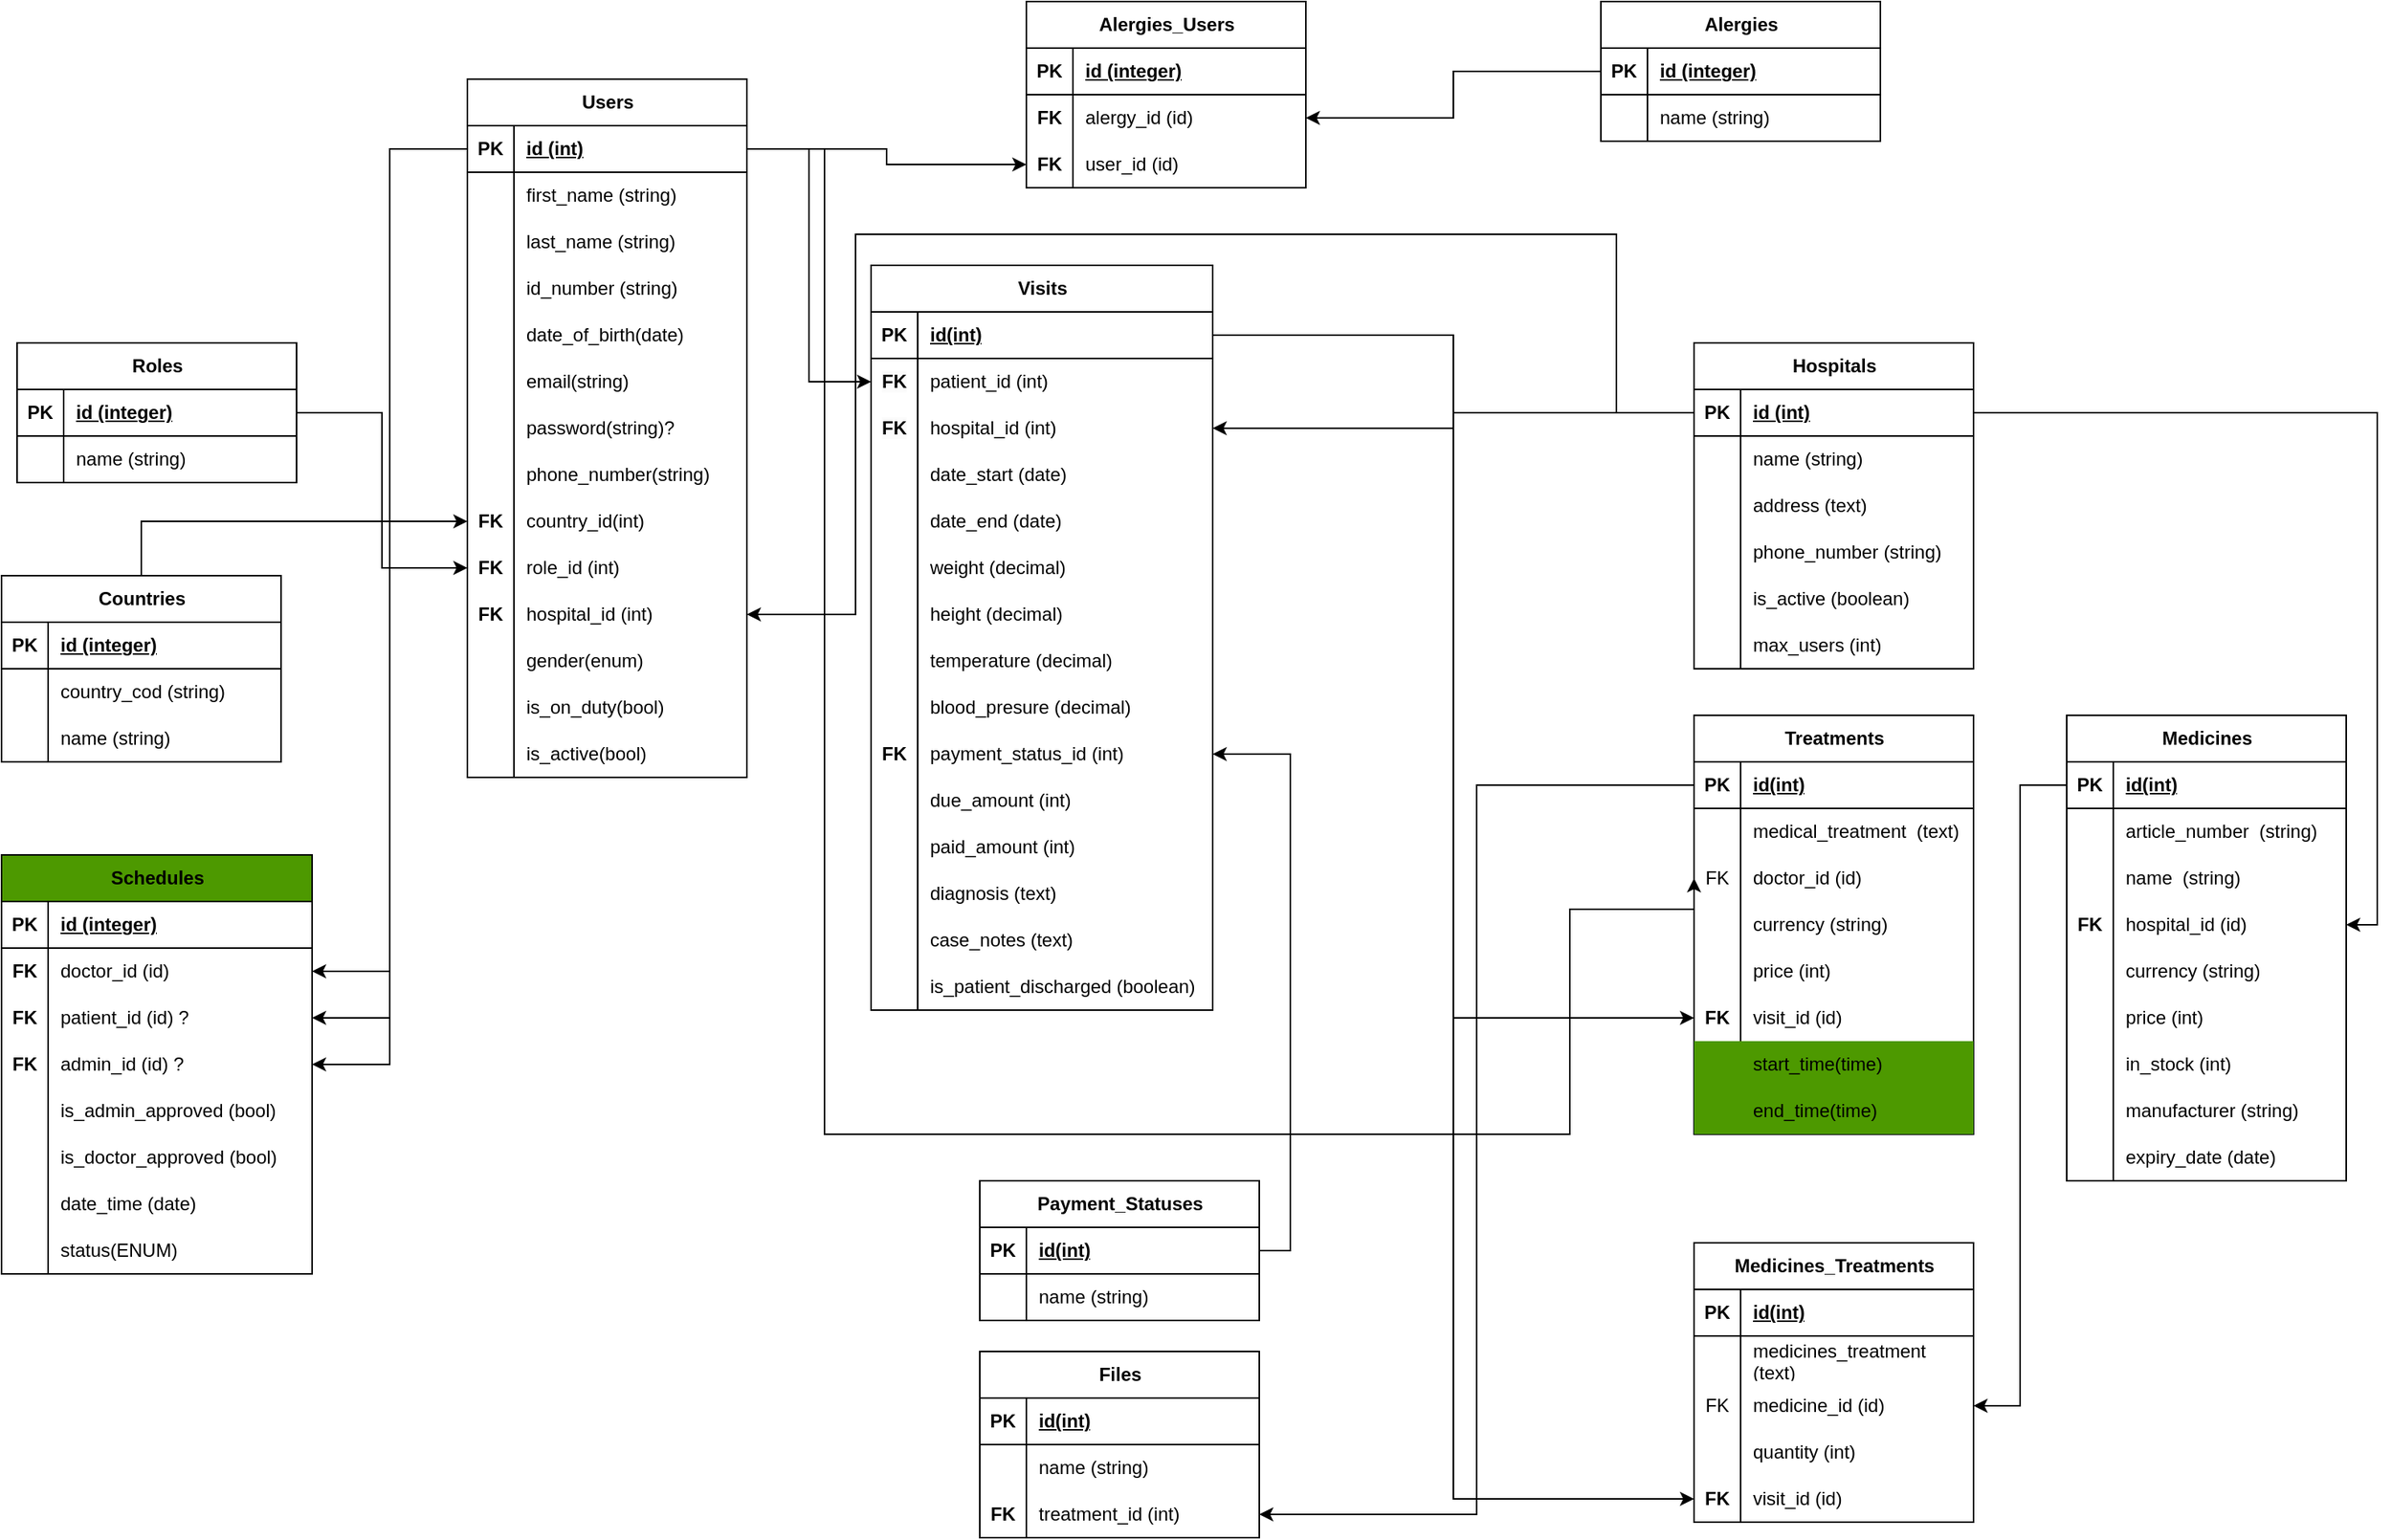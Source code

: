 <mxfile version="22.1.17" type="github">
  <diagram name="Page-1" id="Z6xy5oXHE6aTK1f_eKhN">
    <mxGraphModel dx="1990" dy="1010" grid="1" gridSize="10" guides="1" tooltips="1" connect="1" arrows="1" fold="1" page="1" pageScale="1" pageWidth="850" pageHeight="1100" math="0" shadow="0">
      <root>
        <mxCell id="0" />
        <mxCell id="1" parent="0" />
        <mxCell id="tBsrXWRFrcBJyWO5u5Mi-1" value="Roles" style="shape=table;startSize=30;container=1;collapsible=1;childLayout=tableLayout;fixedRows=1;rowLines=0;fontStyle=1;align=center;resizeLast=1;html=1;" parent="1" vertex="1">
          <mxGeometry x="130" y="230" width="180" height="90" as="geometry" />
        </mxCell>
        <mxCell id="tBsrXWRFrcBJyWO5u5Mi-2" value="" style="shape=tableRow;horizontal=0;startSize=0;swimlaneHead=0;swimlaneBody=0;fillColor=none;collapsible=0;dropTarget=0;points=[[0,0.5],[1,0.5]];portConstraint=eastwest;top=0;left=0;right=0;bottom=1;" parent="tBsrXWRFrcBJyWO5u5Mi-1" vertex="1">
          <mxGeometry y="30" width="180" height="30" as="geometry" />
        </mxCell>
        <mxCell id="tBsrXWRFrcBJyWO5u5Mi-3" value="PK" style="shape=partialRectangle;connectable=0;fillColor=none;top=0;left=0;bottom=0;right=0;fontStyle=1;overflow=hidden;whiteSpace=wrap;html=1;" parent="tBsrXWRFrcBJyWO5u5Mi-2" vertex="1">
          <mxGeometry width="30" height="30" as="geometry">
            <mxRectangle width="30" height="30" as="alternateBounds" />
          </mxGeometry>
        </mxCell>
        <mxCell id="tBsrXWRFrcBJyWO5u5Mi-4" value="id (integer)" style="shape=partialRectangle;connectable=0;fillColor=none;top=0;left=0;bottom=0;right=0;align=left;spacingLeft=6;fontStyle=5;overflow=hidden;whiteSpace=wrap;html=1;" parent="tBsrXWRFrcBJyWO5u5Mi-2" vertex="1">
          <mxGeometry x="30" width="150" height="30" as="geometry">
            <mxRectangle width="150" height="30" as="alternateBounds" />
          </mxGeometry>
        </mxCell>
        <mxCell id="tBsrXWRFrcBJyWO5u5Mi-5" value="" style="shape=tableRow;horizontal=0;startSize=0;swimlaneHead=0;swimlaneBody=0;fillColor=none;collapsible=0;dropTarget=0;points=[[0,0.5],[1,0.5]];portConstraint=eastwest;top=0;left=0;right=0;bottom=0;" parent="tBsrXWRFrcBJyWO5u5Mi-1" vertex="1">
          <mxGeometry y="60" width="180" height="30" as="geometry" />
        </mxCell>
        <mxCell id="tBsrXWRFrcBJyWO5u5Mi-6" value="" style="shape=partialRectangle;connectable=0;fillColor=none;top=0;left=0;bottom=0;right=0;editable=1;overflow=hidden;whiteSpace=wrap;html=1;" parent="tBsrXWRFrcBJyWO5u5Mi-5" vertex="1">
          <mxGeometry width="30" height="30" as="geometry">
            <mxRectangle width="30" height="30" as="alternateBounds" />
          </mxGeometry>
        </mxCell>
        <mxCell id="tBsrXWRFrcBJyWO5u5Mi-7" value="name (string)" style="shape=partialRectangle;connectable=0;fillColor=none;top=0;left=0;bottom=0;right=0;align=left;spacingLeft=6;overflow=hidden;whiteSpace=wrap;html=1;" parent="tBsrXWRFrcBJyWO5u5Mi-5" vertex="1">
          <mxGeometry x="30" width="150" height="30" as="geometry">
            <mxRectangle width="150" height="30" as="alternateBounds" />
          </mxGeometry>
        </mxCell>
        <mxCell id="tBsrXWRFrcBJyWO5u5Mi-25" value="Hospitals" style="shape=table;startSize=30;container=1;collapsible=1;childLayout=tableLayout;fixedRows=1;rowLines=0;fontStyle=1;align=center;resizeLast=1;html=1;" parent="1" vertex="1">
          <mxGeometry x="1210" y="230" width="180" height="210" as="geometry" />
        </mxCell>
        <mxCell id="tBsrXWRFrcBJyWO5u5Mi-26" value="" style="shape=tableRow;horizontal=0;startSize=0;swimlaneHead=0;swimlaneBody=0;fillColor=none;collapsible=0;dropTarget=0;points=[[0,0.5],[1,0.5]];portConstraint=eastwest;top=0;left=0;right=0;bottom=1;" parent="tBsrXWRFrcBJyWO5u5Mi-25" vertex="1">
          <mxGeometry y="30" width="180" height="30" as="geometry" />
        </mxCell>
        <mxCell id="tBsrXWRFrcBJyWO5u5Mi-27" value="PK" style="shape=partialRectangle;connectable=0;fillColor=none;top=0;left=0;bottom=0;right=0;fontStyle=1;overflow=hidden;whiteSpace=wrap;html=1;" parent="tBsrXWRFrcBJyWO5u5Mi-26" vertex="1">
          <mxGeometry width="30" height="30" as="geometry">
            <mxRectangle width="30" height="30" as="alternateBounds" />
          </mxGeometry>
        </mxCell>
        <mxCell id="tBsrXWRFrcBJyWO5u5Mi-28" value="id (int)" style="shape=partialRectangle;connectable=0;fillColor=none;top=0;left=0;bottom=0;right=0;align=left;spacingLeft=6;fontStyle=5;overflow=hidden;whiteSpace=wrap;html=1;" parent="tBsrXWRFrcBJyWO5u5Mi-26" vertex="1">
          <mxGeometry x="30" width="150" height="30" as="geometry">
            <mxRectangle width="150" height="30" as="alternateBounds" />
          </mxGeometry>
        </mxCell>
        <mxCell id="tBsrXWRFrcBJyWO5u5Mi-29" value="" style="shape=tableRow;horizontal=0;startSize=0;swimlaneHead=0;swimlaneBody=0;fillColor=none;collapsible=0;dropTarget=0;points=[[0,0.5],[1,0.5]];portConstraint=eastwest;top=0;left=0;right=0;bottom=0;" parent="tBsrXWRFrcBJyWO5u5Mi-25" vertex="1">
          <mxGeometry y="60" width="180" height="30" as="geometry" />
        </mxCell>
        <mxCell id="tBsrXWRFrcBJyWO5u5Mi-30" value="" style="shape=partialRectangle;connectable=0;fillColor=none;top=0;left=0;bottom=0;right=0;editable=1;overflow=hidden;whiteSpace=wrap;html=1;" parent="tBsrXWRFrcBJyWO5u5Mi-29" vertex="1">
          <mxGeometry width="30" height="30" as="geometry">
            <mxRectangle width="30" height="30" as="alternateBounds" />
          </mxGeometry>
        </mxCell>
        <mxCell id="tBsrXWRFrcBJyWO5u5Mi-31" value="name (string)" style="shape=partialRectangle;connectable=0;fillColor=none;top=0;left=0;bottom=0;right=0;align=left;spacingLeft=6;overflow=hidden;whiteSpace=wrap;html=1;" parent="tBsrXWRFrcBJyWO5u5Mi-29" vertex="1">
          <mxGeometry x="30" width="150" height="30" as="geometry">
            <mxRectangle width="150" height="30" as="alternateBounds" />
          </mxGeometry>
        </mxCell>
        <mxCell id="tBsrXWRFrcBJyWO5u5Mi-32" value="" style="shape=tableRow;horizontal=0;startSize=0;swimlaneHead=0;swimlaneBody=0;fillColor=none;collapsible=0;dropTarget=0;points=[[0,0.5],[1,0.5]];portConstraint=eastwest;top=0;left=0;right=0;bottom=0;" parent="tBsrXWRFrcBJyWO5u5Mi-25" vertex="1">
          <mxGeometry y="90" width="180" height="30" as="geometry" />
        </mxCell>
        <mxCell id="tBsrXWRFrcBJyWO5u5Mi-33" value="" style="shape=partialRectangle;connectable=0;fillColor=none;top=0;left=0;bottom=0;right=0;editable=1;overflow=hidden;whiteSpace=wrap;html=1;" parent="tBsrXWRFrcBJyWO5u5Mi-32" vertex="1">
          <mxGeometry width="30" height="30" as="geometry">
            <mxRectangle width="30" height="30" as="alternateBounds" />
          </mxGeometry>
        </mxCell>
        <mxCell id="tBsrXWRFrcBJyWO5u5Mi-34" value="address (text)" style="shape=partialRectangle;connectable=0;fillColor=none;top=0;left=0;bottom=0;right=0;align=left;spacingLeft=6;overflow=hidden;whiteSpace=wrap;html=1;" parent="tBsrXWRFrcBJyWO5u5Mi-32" vertex="1">
          <mxGeometry x="30" width="150" height="30" as="geometry">
            <mxRectangle width="150" height="30" as="alternateBounds" />
          </mxGeometry>
        </mxCell>
        <mxCell id="tBsrXWRFrcBJyWO5u5Mi-146" value="" style="shape=tableRow;horizontal=0;startSize=0;swimlaneHead=0;swimlaneBody=0;fillColor=none;collapsible=0;dropTarget=0;points=[[0,0.5],[1,0.5]];portConstraint=eastwest;top=0;left=0;right=0;bottom=0;" parent="tBsrXWRFrcBJyWO5u5Mi-25" vertex="1">
          <mxGeometry y="120" width="180" height="30" as="geometry" />
        </mxCell>
        <mxCell id="tBsrXWRFrcBJyWO5u5Mi-147" value="" style="shape=partialRectangle;connectable=0;fillColor=none;top=0;left=0;bottom=0;right=0;editable=1;overflow=hidden;whiteSpace=wrap;html=1;" parent="tBsrXWRFrcBJyWO5u5Mi-146" vertex="1">
          <mxGeometry width="30" height="30" as="geometry">
            <mxRectangle width="30" height="30" as="alternateBounds" />
          </mxGeometry>
        </mxCell>
        <mxCell id="tBsrXWRFrcBJyWO5u5Mi-148" value="phone_number (string)" style="shape=partialRectangle;connectable=0;fillColor=none;top=0;left=0;bottom=0;right=0;align=left;spacingLeft=6;overflow=hidden;whiteSpace=wrap;html=1;" parent="tBsrXWRFrcBJyWO5u5Mi-146" vertex="1">
          <mxGeometry x="30" width="150" height="30" as="geometry">
            <mxRectangle width="150" height="30" as="alternateBounds" />
          </mxGeometry>
        </mxCell>
        <mxCell id="tBsrXWRFrcBJyWO5u5Mi-140" value="" style="shape=tableRow;horizontal=0;startSize=0;swimlaneHead=0;swimlaneBody=0;fillColor=none;collapsible=0;dropTarget=0;points=[[0,0.5],[1,0.5]];portConstraint=eastwest;top=0;left=0;right=0;bottom=0;" parent="tBsrXWRFrcBJyWO5u5Mi-25" vertex="1">
          <mxGeometry y="150" width="180" height="30" as="geometry" />
        </mxCell>
        <mxCell id="tBsrXWRFrcBJyWO5u5Mi-141" value="" style="shape=partialRectangle;connectable=0;fillColor=none;top=0;left=0;bottom=0;right=0;editable=1;overflow=hidden;whiteSpace=wrap;html=1;" parent="tBsrXWRFrcBJyWO5u5Mi-140" vertex="1">
          <mxGeometry width="30" height="30" as="geometry">
            <mxRectangle width="30" height="30" as="alternateBounds" />
          </mxGeometry>
        </mxCell>
        <mxCell id="tBsrXWRFrcBJyWO5u5Mi-142" value="is_active (boolean)" style="shape=partialRectangle;connectable=0;fillColor=none;top=0;left=0;bottom=0;right=0;align=left;spacingLeft=6;overflow=hidden;whiteSpace=wrap;html=1;" parent="tBsrXWRFrcBJyWO5u5Mi-140" vertex="1">
          <mxGeometry x="30" width="150" height="30" as="geometry">
            <mxRectangle width="150" height="30" as="alternateBounds" />
          </mxGeometry>
        </mxCell>
        <mxCell id="iHpTR6PXI5U6LqYvxeBq-1" value="" style="shape=tableRow;horizontal=0;startSize=0;swimlaneHead=0;swimlaneBody=0;fillColor=none;collapsible=0;dropTarget=0;points=[[0,0.5],[1,0.5]];portConstraint=eastwest;top=0;left=0;right=0;bottom=0;" parent="tBsrXWRFrcBJyWO5u5Mi-25" vertex="1">
          <mxGeometry y="180" width="180" height="30" as="geometry" />
        </mxCell>
        <mxCell id="iHpTR6PXI5U6LqYvxeBq-2" value="" style="shape=partialRectangle;connectable=0;fillColor=none;top=0;left=0;bottom=0;right=0;editable=1;overflow=hidden;whiteSpace=wrap;html=1;" parent="iHpTR6PXI5U6LqYvxeBq-1" vertex="1">
          <mxGeometry width="30" height="30" as="geometry">
            <mxRectangle width="30" height="30" as="alternateBounds" />
          </mxGeometry>
        </mxCell>
        <mxCell id="iHpTR6PXI5U6LqYvxeBq-3" value="max_users (int)" style="shape=partialRectangle;connectable=0;fillColor=none;top=0;left=0;bottom=0;right=0;align=left;spacingLeft=6;overflow=hidden;whiteSpace=wrap;html=1;" parent="iHpTR6PXI5U6LqYvxeBq-1" vertex="1">
          <mxGeometry x="30" width="150" height="30" as="geometry">
            <mxRectangle width="150" height="30" as="alternateBounds" />
          </mxGeometry>
        </mxCell>
        <mxCell id="tBsrXWRFrcBJyWO5u5Mi-56" value="Users" style="shape=table;startSize=30;container=1;collapsible=1;childLayout=tableLayout;fixedRows=1;rowLines=0;fontStyle=1;align=center;resizeLast=1;html=1;" parent="1" vertex="1">
          <mxGeometry x="420" y="60" width="180" height="450" as="geometry" />
        </mxCell>
        <mxCell id="tBsrXWRFrcBJyWO5u5Mi-57" value="" style="shape=tableRow;horizontal=0;startSize=0;swimlaneHead=0;swimlaneBody=0;fillColor=none;collapsible=0;dropTarget=0;points=[[0,0.5],[1,0.5]];portConstraint=eastwest;top=0;left=0;right=0;bottom=1;" parent="tBsrXWRFrcBJyWO5u5Mi-56" vertex="1">
          <mxGeometry y="30" width="180" height="30" as="geometry" />
        </mxCell>
        <mxCell id="tBsrXWRFrcBJyWO5u5Mi-58" value="PK" style="shape=partialRectangle;connectable=0;fillColor=none;top=0;left=0;bottom=0;right=0;fontStyle=1;overflow=hidden;whiteSpace=wrap;html=1;" parent="tBsrXWRFrcBJyWO5u5Mi-57" vertex="1">
          <mxGeometry width="30" height="30" as="geometry">
            <mxRectangle width="30" height="30" as="alternateBounds" />
          </mxGeometry>
        </mxCell>
        <mxCell id="tBsrXWRFrcBJyWO5u5Mi-59" value="id (int)" style="shape=partialRectangle;connectable=0;fillColor=none;top=0;left=0;bottom=0;right=0;align=left;spacingLeft=6;fontStyle=5;overflow=hidden;whiteSpace=wrap;html=1;" parent="tBsrXWRFrcBJyWO5u5Mi-57" vertex="1">
          <mxGeometry x="30" width="150" height="30" as="geometry">
            <mxRectangle width="150" height="30" as="alternateBounds" />
          </mxGeometry>
        </mxCell>
        <mxCell id="tBsrXWRFrcBJyWO5u5Mi-60" value="" style="shape=tableRow;horizontal=0;startSize=0;swimlaneHead=0;swimlaneBody=0;fillColor=none;collapsible=0;dropTarget=0;points=[[0,0.5],[1,0.5]];portConstraint=eastwest;top=0;left=0;right=0;bottom=0;" parent="tBsrXWRFrcBJyWO5u5Mi-56" vertex="1">
          <mxGeometry y="60" width="180" height="30" as="geometry" />
        </mxCell>
        <mxCell id="tBsrXWRFrcBJyWO5u5Mi-61" value="" style="shape=partialRectangle;connectable=0;fillColor=none;top=0;left=0;bottom=0;right=0;editable=1;overflow=hidden;whiteSpace=wrap;html=1;" parent="tBsrXWRFrcBJyWO5u5Mi-60" vertex="1">
          <mxGeometry width="30" height="30" as="geometry">
            <mxRectangle width="30" height="30" as="alternateBounds" />
          </mxGeometry>
        </mxCell>
        <mxCell id="tBsrXWRFrcBJyWO5u5Mi-62" value="first_name (string)" style="shape=partialRectangle;connectable=0;fillColor=none;top=0;left=0;bottom=0;right=0;align=left;spacingLeft=6;overflow=hidden;whiteSpace=wrap;html=1;" parent="tBsrXWRFrcBJyWO5u5Mi-60" vertex="1">
          <mxGeometry x="30" width="150" height="30" as="geometry">
            <mxRectangle width="150" height="30" as="alternateBounds" />
          </mxGeometry>
        </mxCell>
        <mxCell id="tBsrXWRFrcBJyWO5u5Mi-63" value="" style="shape=tableRow;horizontal=0;startSize=0;swimlaneHead=0;swimlaneBody=0;fillColor=none;collapsible=0;dropTarget=0;points=[[0,0.5],[1,0.5]];portConstraint=eastwest;top=0;left=0;right=0;bottom=0;" parent="tBsrXWRFrcBJyWO5u5Mi-56" vertex="1">
          <mxGeometry y="90" width="180" height="30" as="geometry" />
        </mxCell>
        <mxCell id="tBsrXWRFrcBJyWO5u5Mi-64" value="" style="shape=partialRectangle;connectable=0;fillColor=none;top=0;left=0;bottom=0;right=0;editable=1;overflow=hidden;whiteSpace=wrap;html=1;" parent="tBsrXWRFrcBJyWO5u5Mi-63" vertex="1">
          <mxGeometry width="30" height="30" as="geometry">
            <mxRectangle width="30" height="30" as="alternateBounds" />
          </mxGeometry>
        </mxCell>
        <mxCell id="tBsrXWRFrcBJyWO5u5Mi-65" value="last_name (string)" style="shape=partialRectangle;connectable=0;fillColor=none;top=0;left=0;bottom=0;right=0;align=left;spacingLeft=6;overflow=hidden;whiteSpace=wrap;html=1;" parent="tBsrXWRFrcBJyWO5u5Mi-63" vertex="1">
          <mxGeometry x="30" width="150" height="30" as="geometry">
            <mxRectangle width="150" height="30" as="alternateBounds" />
          </mxGeometry>
        </mxCell>
        <mxCell id="tBsrXWRFrcBJyWO5u5Mi-66" value="" style="shape=tableRow;horizontal=0;startSize=0;swimlaneHead=0;swimlaneBody=0;fillColor=none;collapsible=0;dropTarget=0;points=[[0,0.5],[1,0.5]];portConstraint=eastwest;top=0;left=0;right=0;bottom=0;" parent="tBsrXWRFrcBJyWO5u5Mi-56" vertex="1">
          <mxGeometry y="120" width="180" height="30" as="geometry" />
        </mxCell>
        <mxCell id="tBsrXWRFrcBJyWO5u5Mi-67" value="" style="shape=partialRectangle;connectable=0;fillColor=none;top=0;left=0;bottom=0;right=0;editable=1;overflow=hidden;whiteSpace=wrap;html=1;" parent="tBsrXWRFrcBJyWO5u5Mi-66" vertex="1">
          <mxGeometry width="30" height="30" as="geometry">
            <mxRectangle width="30" height="30" as="alternateBounds" />
          </mxGeometry>
        </mxCell>
        <mxCell id="tBsrXWRFrcBJyWO5u5Mi-68" value="id_number (string)" style="shape=partialRectangle;connectable=0;fillColor=none;top=0;left=0;bottom=0;right=0;align=left;spacingLeft=6;overflow=hidden;whiteSpace=wrap;html=1;" parent="tBsrXWRFrcBJyWO5u5Mi-66" vertex="1">
          <mxGeometry x="30" width="150" height="30" as="geometry">
            <mxRectangle width="150" height="30" as="alternateBounds" />
          </mxGeometry>
        </mxCell>
        <mxCell id="tBsrXWRFrcBJyWO5u5Mi-69" value="" style="shape=tableRow;horizontal=0;startSize=0;swimlaneHead=0;swimlaneBody=0;fillColor=none;collapsible=0;dropTarget=0;points=[[0,0.5],[1,0.5]];portConstraint=eastwest;top=0;left=0;right=0;bottom=0;" parent="tBsrXWRFrcBJyWO5u5Mi-56" vertex="1">
          <mxGeometry y="150" width="180" height="30" as="geometry" />
        </mxCell>
        <mxCell id="tBsrXWRFrcBJyWO5u5Mi-70" value="" style="shape=partialRectangle;connectable=0;fillColor=none;top=0;left=0;bottom=0;right=0;editable=1;overflow=hidden;whiteSpace=wrap;html=1;" parent="tBsrXWRFrcBJyWO5u5Mi-69" vertex="1">
          <mxGeometry width="30" height="30" as="geometry">
            <mxRectangle width="30" height="30" as="alternateBounds" />
          </mxGeometry>
        </mxCell>
        <mxCell id="tBsrXWRFrcBJyWO5u5Mi-71" value="date_of_birth(date)" style="shape=partialRectangle;connectable=0;fillColor=none;top=0;left=0;bottom=0;right=0;align=left;spacingLeft=6;overflow=hidden;whiteSpace=wrap;html=1;" parent="tBsrXWRFrcBJyWO5u5Mi-69" vertex="1">
          <mxGeometry x="30" width="150" height="30" as="geometry">
            <mxRectangle width="150" height="30" as="alternateBounds" />
          </mxGeometry>
        </mxCell>
        <mxCell id="tBsrXWRFrcBJyWO5u5Mi-75" value="" style="shape=tableRow;horizontal=0;startSize=0;swimlaneHead=0;swimlaneBody=0;fillColor=none;collapsible=0;dropTarget=0;points=[[0,0.5],[1,0.5]];portConstraint=eastwest;top=0;left=0;right=0;bottom=0;" parent="tBsrXWRFrcBJyWO5u5Mi-56" vertex="1">
          <mxGeometry y="180" width="180" height="30" as="geometry" />
        </mxCell>
        <mxCell id="tBsrXWRFrcBJyWO5u5Mi-76" value="" style="shape=partialRectangle;connectable=0;fillColor=none;top=0;left=0;bottom=0;right=0;editable=1;overflow=hidden;whiteSpace=wrap;html=1;" parent="tBsrXWRFrcBJyWO5u5Mi-75" vertex="1">
          <mxGeometry width="30" height="30" as="geometry">
            <mxRectangle width="30" height="30" as="alternateBounds" />
          </mxGeometry>
        </mxCell>
        <mxCell id="tBsrXWRFrcBJyWO5u5Mi-77" value="email(string)" style="shape=partialRectangle;connectable=0;fillColor=none;top=0;left=0;bottom=0;right=0;align=left;spacingLeft=6;overflow=hidden;whiteSpace=wrap;html=1;" parent="tBsrXWRFrcBJyWO5u5Mi-75" vertex="1">
          <mxGeometry x="30" width="150" height="30" as="geometry">
            <mxRectangle width="150" height="30" as="alternateBounds" />
          </mxGeometry>
        </mxCell>
        <mxCell id="tBsrXWRFrcBJyWO5u5Mi-91" value="" style="shape=tableRow;horizontal=0;startSize=0;swimlaneHead=0;swimlaneBody=0;fillColor=none;collapsible=0;dropTarget=0;points=[[0,0.5],[1,0.5]];portConstraint=eastwest;top=0;left=0;right=0;bottom=0;" parent="tBsrXWRFrcBJyWO5u5Mi-56" vertex="1">
          <mxGeometry y="210" width="180" height="30" as="geometry" />
        </mxCell>
        <mxCell id="tBsrXWRFrcBJyWO5u5Mi-92" value="" style="shape=partialRectangle;connectable=0;fillColor=none;top=0;left=0;bottom=0;right=0;editable=1;overflow=hidden;whiteSpace=wrap;html=1;" parent="tBsrXWRFrcBJyWO5u5Mi-91" vertex="1">
          <mxGeometry width="30" height="30" as="geometry">
            <mxRectangle width="30" height="30" as="alternateBounds" />
          </mxGeometry>
        </mxCell>
        <mxCell id="tBsrXWRFrcBJyWO5u5Mi-93" value="password(string)?" style="shape=partialRectangle;connectable=0;fillColor=none;top=0;left=0;bottom=0;right=0;align=left;spacingLeft=6;overflow=hidden;whiteSpace=wrap;html=1;" parent="tBsrXWRFrcBJyWO5u5Mi-91" vertex="1">
          <mxGeometry x="30" width="150" height="30" as="geometry">
            <mxRectangle width="150" height="30" as="alternateBounds" />
          </mxGeometry>
        </mxCell>
        <mxCell id="tBsrXWRFrcBJyWO5u5Mi-78" value="" style="shape=tableRow;horizontal=0;startSize=0;swimlaneHead=0;swimlaneBody=0;fillColor=none;collapsible=0;dropTarget=0;points=[[0,0.5],[1,0.5]];portConstraint=eastwest;top=0;left=0;right=0;bottom=0;" parent="tBsrXWRFrcBJyWO5u5Mi-56" vertex="1">
          <mxGeometry y="240" width="180" height="30" as="geometry" />
        </mxCell>
        <mxCell id="tBsrXWRFrcBJyWO5u5Mi-79" value="" style="shape=partialRectangle;connectable=0;fillColor=none;top=0;left=0;bottom=0;right=0;editable=1;overflow=hidden;whiteSpace=wrap;html=1;" parent="tBsrXWRFrcBJyWO5u5Mi-78" vertex="1">
          <mxGeometry width="30" height="30" as="geometry">
            <mxRectangle width="30" height="30" as="alternateBounds" />
          </mxGeometry>
        </mxCell>
        <mxCell id="tBsrXWRFrcBJyWO5u5Mi-80" value="phone_number(string)" style="shape=partialRectangle;connectable=0;fillColor=none;top=0;left=0;bottom=0;right=0;align=left;spacingLeft=6;overflow=hidden;whiteSpace=wrap;html=1;" parent="tBsrXWRFrcBJyWO5u5Mi-78" vertex="1">
          <mxGeometry x="30" width="150" height="30" as="geometry">
            <mxRectangle width="150" height="30" as="alternateBounds" />
          </mxGeometry>
        </mxCell>
        <mxCell id="tBsrXWRFrcBJyWO5u5Mi-81" value="" style="shape=tableRow;horizontal=0;startSize=0;swimlaneHead=0;swimlaneBody=0;fillColor=none;collapsible=0;dropTarget=0;points=[[0,0.5],[1,0.5]];portConstraint=eastwest;top=0;left=0;right=0;bottom=0;" parent="tBsrXWRFrcBJyWO5u5Mi-56" vertex="1">
          <mxGeometry y="270" width="180" height="30" as="geometry" />
        </mxCell>
        <mxCell id="tBsrXWRFrcBJyWO5u5Mi-82" value="&lt;b&gt;FK&lt;/b&gt;" style="shape=partialRectangle;connectable=0;fillColor=none;top=0;left=0;bottom=0;right=0;editable=1;overflow=hidden;whiteSpace=wrap;html=1;" parent="tBsrXWRFrcBJyWO5u5Mi-81" vertex="1">
          <mxGeometry width="30" height="30" as="geometry">
            <mxRectangle width="30" height="30" as="alternateBounds" />
          </mxGeometry>
        </mxCell>
        <mxCell id="tBsrXWRFrcBJyWO5u5Mi-83" value="country_id(int)" style="shape=partialRectangle;connectable=0;fillColor=none;top=0;left=0;bottom=0;right=0;align=left;spacingLeft=6;overflow=hidden;whiteSpace=wrap;html=1;" parent="tBsrXWRFrcBJyWO5u5Mi-81" vertex="1">
          <mxGeometry x="30" width="150" height="30" as="geometry">
            <mxRectangle width="150" height="30" as="alternateBounds" />
          </mxGeometry>
        </mxCell>
        <mxCell id="tBsrXWRFrcBJyWO5u5Mi-72" value="" style="shape=tableRow;horizontal=0;startSize=0;swimlaneHead=0;swimlaneBody=0;fillColor=none;collapsible=0;dropTarget=0;points=[[0,0.5],[1,0.5]];portConstraint=eastwest;top=0;left=0;right=0;bottom=0;" parent="tBsrXWRFrcBJyWO5u5Mi-56" vertex="1">
          <mxGeometry y="300" width="180" height="30" as="geometry" />
        </mxCell>
        <mxCell id="tBsrXWRFrcBJyWO5u5Mi-73" value="&lt;b&gt;FK&lt;/b&gt;" style="shape=partialRectangle;connectable=0;fillColor=none;top=0;left=0;bottom=0;right=0;editable=1;overflow=hidden;whiteSpace=wrap;html=1;" parent="tBsrXWRFrcBJyWO5u5Mi-72" vertex="1">
          <mxGeometry width="30" height="30" as="geometry">
            <mxRectangle width="30" height="30" as="alternateBounds" />
          </mxGeometry>
        </mxCell>
        <mxCell id="tBsrXWRFrcBJyWO5u5Mi-74" value="role_id (int)" style="shape=partialRectangle;connectable=0;fillColor=none;top=0;left=0;bottom=0;right=0;align=left;spacingLeft=6;overflow=hidden;whiteSpace=wrap;html=1;" parent="tBsrXWRFrcBJyWO5u5Mi-72" vertex="1">
          <mxGeometry x="30" width="150" height="30" as="geometry">
            <mxRectangle width="150" height="30" as="alternateBounds" />
          </mxGeometry>
        </mxCell>
        <mxCell id="iHpTR6PXI5U6LqYvxeBq-4" value="" style="shape=tableRow;horizontal=0;startSize=0;swimlaneHead=0;swimlaneBody=0;fillColor=none;collapsible=0;dropTarget=0;points=[[0,0.5],[1,0.5]];portConstraint=eastwest;top=0;left=0;right=0;bottom=0;" parent="tBsrXWRFrcBJyWO5u5Mi-56" vertex="1">
          <mxGeometry y="330" width="180" height="30" as="geometry" />
        </mxCell>
        <mxCell id="iHpTR6PXI5U6LqYvxeBq-5" value="&lt;b&gt;FK&lt;/b&gt;" style="shape=partialRectangle;connectable=0;fillColor=none;top=0;left=0;bottom=0;right=0;editable=1;overflow=hidden;whiteSpace=wrap;html=1;" parent="iHpTR6PXI5U6LqYvxeBq-4" vertex="1">
          <mxGeometry width="30" height="30" as="geometry">
            <mxRectangle width="30" height="30" as="alternateBounds" />
          </mxGeometry>
        </mxCell>
        <mxCell id="iHpTR6PXI5U6LqYvxeBq-6" value="hospital_id&amp;nbsp;(int)" style="shape=partialRectangle;connectable=0;fillColor=none;top=0;left=0;bottom=0;right=0;align=left;spacingLeft=6;overflow=hidden;whiteSpace=wrap;html=1;" parent="iHpTR6PXI5U6LqYvxeBq-4" vertex="1">
          <mxGeometry x="30" width="150" height="30" as="geometry">
            <mxRectangle width="150" height="30" as="alternateBounds" />
          </mxGeometry>
        </mxCell>
        <mxCell id="iHpTR6PXI5U6LqYvxeBq-8" value="" style="shape=tableRow;horizontal=0;startSize=0;swimlaneHead=0;swimlaneBody=0;fillColor=none;collapsible=0;dropTarget=0;points=[[0,0.5],[1,0.5]];portConstraint=eastwest;top=0;left=0;right=0;bottom=0;" parent="tBsrXWRFrcBJyWO5u5Mi-56" vertex="1">
          <mxGeometry y="360" width="180" height="30" as="geometry" />
        </mxCell>
        <mxCell id="iHpTR6PXI5U6LqYvxeBq-9" value="" style="shape=partialRectangle;connectable=0;fillColor=none;top=0;left=0;bottom=0;right=0;editable=1;overflow=hidden;whiteSpace=wrap;html=1;" parent="iHpTR6PXI5U6LqYvxeBq-8" vertex="1">
          <mxGeometry width="30" height="30" as="geometry">
            <mxRectangle width="30" height="30" as="alternateBounds" />
          </mxGeometry>
        </mxCell>
        <mxCell id="iHpTR6PXI5U6LqYvxeBq-10" value="gender(enum)" style="shape=partialRectangle;connectable=0;fillColor=none;top=0;left=0;bottom=0;right=0;align=left;spacingLeft=6;overflow=hidden;whiteSpace=wrap;html=1;" parent="iHpTR6PXI5U6LqYvxeBq-8" vertex="1">
          <mxGeometry x="30" width="150" height="30" as="geometry">
            <mxRectangle width="150" height="30" as="alternateBounds" />
          </mxGeometry>
        </mxCell>
        <mxCell id="s-10NjcSUEDxyXf9a88A-13" value="" style="shape=tableRow;horizontal=0;startSize=0;swimlaneHead=0;swimlaneBody=0;fillColor=none;collapsible=0;dropTarget=0;points=[[0,0.5],[1,0.5]];portConstraint=eastwest;top=0;left=0;right=0;bottom=0;" parent="tBsrXWRFrcBJyWO5u5Mi-56" vertex="1">
          <mxGeometry y="390" width="180" height="30" as="geometry" />
        </mxCell>
        <mxCell id="s-10NjcSUEDxyXf9a88A-14" value="" style="shape=partialRectangle;connectable=0;fillColor=none;top=0;left=0;bottom=0;right=0;editable=1;overflow=hidden;whiteSpace=wrap;html=1;" parent="s-10NjcSUEDxyXf9a88A-13" vertex="1">
          <mxGeometry width="30" height="30" as="geometry">
            <mxRectangle width="30" height="30" as="alternateBounds" />
          </mxGeometry>
        </mxCell>
        <mxCell id="s-10NjcSUEDxyXf9a88A-15" value="is_on_duty(bool)" style="shape=partialRectangle;connectable=0;fillColor=none;top=0;left=0;bottom=0;right=0;align=left;spacingLeft=6;overflow=hidden;whiteSpace=wrap;html=1;" parent="s-10NjcSUEDxyXf9a88A-13" vertex="1">
          <mxGeometry x="30" width="150" height="30" as="geometry">
            <mxRectangle width="150" height="30" as="alternateBounds" />
          </mxGeometry>
        </mxCell>
        <mxCell id="s-10NjcSUEDxyXf9a88A-56" value="" style="shape=tableRow;horizontal=0;startSize=0;swimlaneHead=0;swimlaneBody=0;fillColor=none;collapsible=0;dropTarget=0;points=[[0,0.5],[1,0.5]];portConstraint=eastwest;top=0;left=0;right=0;bottom=0;" parent="tBsrXWRFrcBJyWO5u5Mi-56" vertex="1">
          <mxGeometry y="420" width="180" height="30" as="geometry" />
        </mxCell>
        <mxCell id="s-10NjcSUEDxyXf9a88A-57" value="" style="shape=partialRectangle;connectable=0;fillColor=none;top=0;left=0;bottom=0;right=0;editable=1;overflow=hidden;whiteSpace=wrap;html=1;" parent="s-10NjcSUEDxyXf9a88A-56" vertex="1">
          <mxGeometry width="30" height="30" as="geometry">
            <mxRectangle width="30" height="30" as="alternateBounds" />
          </mxGeometry>
        </mxCell>
        <mxCell id="s-10NjcSUEDxyXf9a88A-58" value="is_active(bool)" style="shape=partialRectangle;connectable=0;fillColor=none;top=0;left=0;bottom=0;right=0;align=left;spacingLeft=6;overflow=hidden;whiteSpace=wrap;html=1;" parent="s-10NjcSUEDxyXf9a88A-56" vertex="1">
          <mxGeometry x="30" width="150" height="30" as="geometry">
            <mxRectangle width="150" height="30" as="alternateBounds" />
          </mxGeometry>
        </mxCell>
        <mxCell id="tBsrXWRFrcBJyWO5u5Mi-94" style="edgeStyle=orthogonalEdgeStyle;rounded=0;orthogonalLoop=1;jettySize=auto;html=1;" parent="1" source="tBsrXWRFrcBJyWO5u5Mi-84" target="tBsrXWRFrcBJyWO5u5Mi-81" edge="1">
          <mxGeometry relative="1" as="geometry" />
        </mxCell>
        <mxCell id="tBsrXWRFrcBJyWO5u5Mi-84" value="Countries" style="shape=table;startSize=30;container=1;collapsible=1;childLayout=tableLayout;fixedRows=1;rowLines=0;fontStyle=1;align=center;resizeLast=1;html=1;" parent="1" vertex="1">
          <mxGeometry x="120" y="380" width="180" height="120" as="geometry" />
        </mxCell>
        <mxCell id="tBsrXWRFrcBJyWO5u5Mi-85" value="" style="shape=tableRow;horizontal=0;startSize=0;swimlaneHead=0;swimlaneBody=0;fillColor=none;collapsible=0;dropTarget=0;points=[[0,0.5],[1,0.5]];portConstraint=eastwest;top=0;left=0;right=0;bottom=1;" parent="tBsrXWRFrcBJyWO5u5Mi-84" vertex="1">
          <mxGeometry y="30" width="180" height="30" as="geometry" />
        </mxCell>
        <mxCell id="tBsrXWRFrcBJyWO5u5Mi-86" value="PK" style="shape=partialRectangle;connectable=0;fillColor=none;top=0;left=0;bottom=0;right=0;fontStyle=1;overflow=hidden;whiteSpace=wrap;html=1;" parent="tBsrXWRFrcBJyWO5u5Mi-85" vertex="1">
          <mxGeometry width="30" height="30" as="geometry">
            <mxRectangle width="30" height="30" as="alternateBounds" />
          </mxGeometry>
        </mxCell>
        <mxCell id="tBsrXWRFrcBJyWO5u5Mi-87" value="id (integer)" style="shape=partialRectangle;connectable=0;fillColor=none;top=0;left=0;bottom=0;right=0;align=left;spacingLeft=6;fontStyle=5;overflow=hidden;whiteSpace=wrap;html=1;" parent="tBsrXWRFrcBJyWO5u5Mi-85" vertex="1">
          <mxGeometry x="30" width="150" height="30" as="geometry">
            <mxRectangle width="150" height="30" as="alternateBounds" />
          </mxGeometry>
        </mxCell>
        <mxCell id="tBsrXWRFrcBJyWO5u5Mi-88" value="" style="shape=tableRow;horizontal=0;startSize=0;swimlaneHead=0;swimlaneBody=0;fillColor=none;collapsible=0;dropTarget=0;points=[[0,0.5],[1,0.5]];portConstraint=eastwest;top=0;left=0;right=0;bottom=0;" parent="tBsrXWRFrcBJyWO5u5Mi-84" vertex="1">
          <mxGeometry y="60" width="180" height="30" as="geometry" />
        </mxCell>
        <mxCell id="tBsrXWRFrcBJyWO5u5Mi-89" value="" style="shape=partialRectangle;connectable=0;fillColor=none;top=0;left=0;bottom=0;right=0;editable=1;overflow=hidden;whiteSpace=wrap;html=1;" parent="tBsrXWRFrcBJyWO5u5Mi-88" vertex="1">
          <mxGeometry width="30" height="30" as="geometry">
            <mxRectangle width="30" height="30" as="alternateBounds" />
          </mxGeometry>
        </mxCell>
        <mxCell id="tBsrXWRFrcBJyWO5u5Mi-90" value="country_cod (string)" style="shape=partialRectangle;connectable=0;fillColor=none;top=0;left=0;bottom=0;right=0;align=left;spacingLeft=6;overflow=hidden;whiteSpace=wrap;html=1;" parent="tBsrXWRFrcBJyWO5u5Mi-88" vertex="1">
          <mxGeometry x="30" width="150" height="30" as="geometry">
            <mxRectangle width="150" height="30" as="alternateBounds" />
          </mxGeometry>
        </mxCell>
        <mxCell id="tBsrXWRFrcBJyWO5u5Mi-288" value="" style="shape=tableRow;horizontal=0;startSize=0;swimlaneHead=0;swimlaneBody=0;fillColor=none;collapsible=0;dropTarget=0;points=[[0,0.5],[1,0.5]];portConstraint=eastwest;top=0;left=0;right=0;bottom=0;" parent="tBsrXWRFrcBJyWO5u5Mi-84" vertex="1">
          <mxGeometry y="90" width="180" height="30" as="geometry" />
        </mxCell>
        <mxCell id="tBsrXWRFrcBJyWO5u5Mi-289" value="" style="shape=partialRectangle;connectable=0;fillColor=none;top=0;left=0;bottom=0;right=0;editable=1;overflow=hidden;whiteSpace=wrap;html=1;" parent="tBsrXWRFrcBJyWO5u5Mi-288" vertex="1">
          <mxGeometry width="30" height="30" as="geometry">
            <mxRectangle width="30" height="30" as="alternateBounds" />
          </mxGeometry>
        </mxCell>
        <mxCell id="tBsrXWRFrcBJyWO5u5Mi-290" value="name (string)" style="shape=partialRectangle;connectable=0;fillColor=none;top=0;left=0;bottom=0;right=0;align=left;spacingLeft=6;overflow=hidden;whiteSpace=wrap;html=1;" parent="tBsrXWRFrcBJyWO5u5Mi-288" vertex="1">
          <mxGeometry x="30" width="150" height="30" as="geometry">
            <mxRectangle width="150" height="30" as="alternateBounds" />
          </mxGeometry>
        </mxCell>
        <mxCell id="tBsrXWRFrcBJyWO5u5Mi-95" style="edgeStyle=orthogonalEdgeStyle;rounded=0;orthogonalLoop=1;jettySize=auto;html=1;entryX=0;entryY=0.5;entryDx=0;entryDy=0;" parent="1" source="tBsrXWRFrcBJyWO5u5Mi-2" target="tBsrXWRFrcBJyWO5u5Mi-72" edge="1">
          <mxGeometry relative="1" as="geometry" />
        </mxCell>
        <mxCell id="tBsrXWRFrcBJyWO5u5Mi-97" value="Visits" style="shape=table;startSize=30;container=1;collapsible=1;childLayout=tableLayout;fixedRows=1;rowLines=0;fontStyle=1;align=center;resizeLast=1;html=1;" parent="1" vertex="1">
          <mxGeometry x="680" y="180" width="220" height="480" as="geometry" />
        </mxCell>
        <mxCell id="tBsrXWRFrcBJyWO5u5Mi-98" value="" style="shape=tableRow;horizontal=0;startSize=0;swimlaneHead=0;swimlaneBody=0;fillColor=none;collapsible=0;dropTarget=0;points=[[0,0.5],[1,0.5]];portConstraint=eastwest;top=0;left=0;right=0;bottom=1;" parent="tBsrXWRFrcBJyWO5u5Mi-97" vertex="1">
          <mxGeometry y="30" width="220" height="30" as="geometry" />
        </mxCell>
        <mxCell id="tBsrXWRFrcBJyWO5u5Mi-99" value="PK" style="shape=partialRectangle;connectable=0;fillColor=none;top=0;left=0;bottom=0;right=0;fontStyle=1;overflow=hidden;whiteSpace=wrap;html=1;" parent="tBsrXWRFrcBJyWO5u5Mi-98" vertex="1">
          <mxGeometry width="30" height="30" as="geometry">
            <mxRectangle width="30" height="30" as="alternateBounds" />
          </mxGeometry>
        </mxCell>
        <mxCell id="tBsrXWRFrcBJyWO5u5Mi-100" value="id(int)" style="shape=partialRectangle;connectable=0;fillColor=none;top=0;left=0;bottom=0;right=0;align=left;spacingLeft=6;fontStyle=5;overflow=hidden;whiteSpace=wrap;html=1;" parent="tBsrXWRFrcBJyWO5u5Mi-98" vertex="1">
          <mxGeometry x="30" width="190" height="30" as="geometry">
            <mxRectangle width="190" height="30" as="alternateBounds" />
          </mxGeometry>
        </mxCell>
        <mxCell id="tBsrXWRFrcBJyWO5u5Mi-101" value="" style="shape=tableRow;horizontal=0;startSize=0;swimlaneHead=0;swimlaneBody=0;fillColor=none;collapsible=0;dropTarget=0;points=[[0,0.5],[1,0.5]];portConstraint=eastwest;top=0;left=0;right=0;bottom=0;" parent="tBsrXWRFrcBJyWO5u5Mi-97" vertex="1">
          <mxGeometry y="60" width="220" height="30" as="geometry" />
        </mxCell>
        <mxCell id="tBsrXWRFrcBJyWO5u5Mi-102" value="&lt;meta charset=&quot;utf-8&quot;&gt;&lt;b style=&quot;border-color: var(--border-color); color: rgb(0, 0, 0); font-family: Helvetica; font-size: 12px; font-style: normal; font-variant-ligatures: normal; font-variant-caps: normal; letter-spacing: normal; orphans: 2; text-align: center; text-indent: 0px; text-transform: none; widows: 2; word-spacing: 0px; -webkit-text-stroke-width: 0px; background-color: rgb(251, 251, 251); text-decoration-thickness: initial; text-decoration-style: initial; text-decoration-color: initial;&quot;&gt;FK&lt;/b&gt;" style="shape=partialRectangle;connectable=0;fillColor=none;top=0;left=0;bottom=0;right=0;editable=1;overflow=hidden;whiteSpace=wrap;html=1;" parent="tBsrXWRFrcBJyWO5u5Mi-101" vertex="1">
          <mxGeometry width="30" height="30" as="geometry">
            <mxRectangle width="30" height="30" as="alternateBounds" />
          </mxGeometry>
        </mxCell>
        <mxCell id="tBsrXWRFrcBJyWO5u5Mi-103" value="patient_id (int)" style="shape=partialRectangle;connectable=0;fillColor=none;top=0;left=0;bottom=0;right=0;align=left;spacingLeft=6;overflow=hidden;whiteSpace=wrap;html=1;" parent="tBsrXWRFrcBJyWO5u5Mi-101" vertex="1">
          <mxGeometry x="30" width="190" height="30" as="geometry">
            <mxRectangle width="190" height="30" as="alternateBounds" />
          </mxGeometry>
        </mxCell>
        <mxCell id="tBsrXWRFrcBJyWO5u5Mi-104" value="" style="shape=tableRow;horizontal=0;startSize=0;swimlaneHead=0;swimlaneBody=0;fillColor=none;collapsible=0;dropTarget=0;points=[[0,0.5],[1,0.5]];portConstraint=eastwest;top=0;left=0;right=0;bottom=0;" parent="tBsrXWRFrcBJyWO5u5Mi-97" vertex="1">
          <mxGeometry y="90" width="220" height="30" as="geometry" />
        </mxCell>
        <mxCell id="tBsrXWRFrcBJyWO5u5Mi-105" value="&lt;meta charset=&quot;utf-8&quot;&gt;&lt;b style=&quot;border-color: var(--border-color); color: rgb(0, 0, 0); font-family: Helvetica; font-size: 12px; font-style: normal; font-variant-ligatures: normal; font-variant-caps: normal; letter-spacing: normal; orphans: 2; text-align: center; text-indent: 0px; text-transform: none; widows: 2; word-spacing: 0px; -webkit-text-stroke-width: 0px; background-color: rgb(251, 251, 251); text-decoration-thickness: initial; text-decoration-style: initial; text-decoration-color: initial;&quot;&gt;FK&lt;/b&gt;" style="shape=partialRectangle;connectable=0;fillColor=none;top=0;left=0;bottom=0;right=0;editable=1;overflow=hidden;whiteSpace=wrap;html=1;" parent="tBsrXWRFrcBJyWO5u5Mi-104" vertex="1">
          <mxGeometry width="30" height="30" as="geometry">
            <mxRectangle width="30" height="30" as="alternateBounds" />
          </mxGeometry>
        </mxCell>
        <mxCell id="tBsrXWRFrcBJyWO5u5Mi-106" value="hospital_id (int)" style="shape=partialRectangle;connectable=0;fillColor=none;top=0;left=0;bottom=0;right=0;align=left;spacingLeft=6;overflow=hidden;whiteSpace=wrap;html=1;" parent="tBsrXWRFrcBJyWO5u5Mi-104" vertex="1">
          <mxGeometry x="30" width="190" height="30" as="geometry">
            <mxRectangle width="190" height="30" as="alternateBounds" />
          </mxGeometry>
        </mxCell>
        <mxCell id="tBsrXWRFrcBJyWO5u5Mi-133" value="" style="shape=tableRow;horizontal=0;startSize=0;swimlaneHead=0;swimlaneBody=0;fillColor=none;collapsible=0;dropTarget=0;points=[[0,0.5],[1,0.5]];portConstraint=eastwest;top=0;left=0;right=0;bottom=0;" parent="tBsrXWRFrcBJyWO5u5Mi-97" vertex="1">
          <mxGeometry y="120" width="220" height="30" as="geometry" />
        </mxCell>
        <mxCell id="tBsrXWRFrcBJyWO5u5Mi-134" value="" style="shape=partialRectangle;connectable=0;fillColor=none;top=0;left=0;bottom=0;right=0;editable=1;overflow=hidden;whiteSpace=wrap;html=1;" parent="tBsrXWRFrcBJyWO5u5Mi-133" vertex="1">
          <mxGeometry width="30" height="30" as="geometry">
            <mxRectangle width="30" height="30" as="alternateBounds" />
          </mxGeometry>
        </mxCell>
        <mxCell id="tBsrXWRFrcBJyWO5u5Mi-135" value="date_start (date)" style="shape=partialRectangle;connectable=0;fillColor=none;top=0;left=0;bottom=0;right=0;align=left;spacingLeft=6;overflow=hidden;whiteSpace=wrap;html=1;" parent="tBsrXWRFrcBJyWO5u5Mi-133" vertex="1">
          <mxGeometry x="30" width="190" height="30" as="geometry">
            <mxRectangle width="190" height="30" as="alternateBounds" />
          </mxGeometry>
        </mxCell>
        <mxCell id="tBsrXWRFrcBJyWO5u5Mi-136" value="" style="shape=tableRow;horizontal=0;startSize=0;swimlaneHead=0;swimlaneBody=0;fillColor=none;collapsible=0;dropTarget=0;points=[[0,0.5],[1,0.5]];portConstraint=eastwest;top=0;left=0;right=0;bottom=0;" parent="tBsrXWRFrcBJyWO5u5Mi-97" vertex="1">
          <mxGeometry y="150" width="220" height="30" as="geometry" />
        </mxCell>
        <mxCell id="tBsrXWRFrcBJyWO5u5Mi-137" value="" style="shape=partialRectangle;connectable=0;fillColor=none;top=0;left=0;bottom=0;right=0;editable=1;overflow=hidden;whiteSpace=wrap;html=1;" parent="tBsrXWRFrcBJyWO5u5Mi-136" vertex="1">
          <mxGeometry width="30" height="30" as="geometry">
            <mxRectangle width="30" height="30" as="alternateBounds" />
          </mxGeometry>
        </mxCell>
        <mxCell id="tBsrXWRFrcBJyWO5u5Mi-138" value="date_end (date)" style="shape=partialRectangle;connectable=0;fillColor=none;top=0;left=0;bottom=0;right=0;align=left;spacingLeft=6;overflow=hidden;whiteSpace=wrap;html=1;" parent="tBsrXWRFrcBJyWO5u5Mi-136" vertex="1">
          <mxGeometry x="30" width="190" height="30" as="geometry">
            <mxRectangle width="190" height="30" as="alternateBounds" />
          </mxGeometry>
        </mxCell>
        <mxCell id="AN9gUf5pM3QaRF2ZERia-3" value="" style="shape=tableRow;horizontal=0;startSize=0;swimlaneHead=0;swimlaneBody=0;fillColor=none;collapsible=0;dropTarget=0;points=[[0,0.5],[1,0.5]];portConstraint=eastwest;top=0;left=0;right=0;bottom=0;" parent="tBsrXWRFrcBJyWO5u5Mi-97" vertex="1">
          <mxGeometry y="180" width="220" height="30" as="geometry" />
        </mxCell>
        <mxCell id="AN9gUf5pM3QaRF2ZERia-4" value="" style="shape=partialRectangle;connectable=0;fillColor=none;top=0;left=0;bottom=0;right=0;editable=1;overflow=hidden;whiteSpace=wrap;html=1;" parent="AN9gUf5pM3QaRF2ZERia-3" vertex="1">
          <mxGeometry width="30" height="30" as="geometry">
            <mxRectangle width="30" height="30" as="alternateBounds" />
          </mxGeometry>
        </mxCell>
        <mxCell id="AN9gUf5pM3QaRF2ZERia-5" value="weight (decimal)" style="shape=partialRectangle;connectable=0;fillColor=none;top=0;left=0;bottom=0;right=0;align=left;spacingLeft=6;overflow=hidden;whiteSpace=wrap;html=1;" parent="AN9gUf5pM3QaRF2ZERia-3" vertex="1">
          <mxGeometry x="30" width="190" height="30" as="geometry">
            <mxRectangle width="190" height="30" as="alternateBounds" />
          </mxGeometry>
        </mxCell>
        <mxCell id="AN9gUf5pM3QaRF2ZERia-6" value="" style="shape=tableRow;horizontal=0;startSize=0;swimlaneHead=0;swimlaneBody=0;fillColor=none;collapsible=0;dropTarget=0;points=[[0,0.5],[1,0.5]];portConstraint=eastwest;top=0;left=0;right=0;bottom=0;" parent="tBsrXWRFrcBJyWO5u5Mi-97" vertex="1">
          <mxGeometry y="210" width="220" height="30" as="geometry" />
        </mxCell>
        <mxCell id="AN9gUf5pM3QaRF2ZERia-7" value="" style="shape=partialRectangle;connectable=0;fillColor=none;top=0;left=0;bottom=0;right=0;editable=1;overflow=hidden;whiteSpace=wrap;html=1;" parent="AN9gUf5pM3QaRF2ZERia-6" vertex="1">
          <mxGeometry width="30" height="30" as="geometry">
            <mxRectangle width="30" height="30" as="alternateBounds" />
          </mxGeometry>
        </mxCell>
        <mxCell id="AN9gUf5pM3QaRF2ZERia-8" value="height (decimal)" style="shape=partialRectangle;connectable=0;fillColor=none;top=0;left=0;bottom=0;right=0;align=left;spacingLeft=6;overflow=hidden;whiteSpace=wrap;html=1;" parent="AN9gUf5pM3QaRF2ZERia-6" vertex="1">
          <mxGeometry x="30" width="190" height="30" as="geometry">
            <mxRectangle width="190" height="30" as="alternateBounds" />
          </mxGeometry>
        </mxCell>
        <mxCell id="AN9gUf5pM3QaRF2ZERia-9" value="" style="shape=tableRow;horizontal=0;startSize=0;swimlaneHead=0;swimlaneBody=0;fillColor=none;collapsible=0;dropTarget=0;points=[[0,0.5],[1,0.5]];portConstraint=eastwest;top=0;left=0;right=0;bottom=0;" parent="tBsrXWRFrcBJyWO5u5Mi-97" vertex="1">
          <mxGeometry y="240" width="220" height="30" as="geometry" />
        </mxCell>
        <mxCell id="AN9gUf5pM3QaRF2ZERia-10" value="" style="shape=partialRectangle;connectable=0;fillColor=none;top=0;left=0;bottom=0;right=0;editable=1;overflow=hidden;whiteSpace=wrap;html=1;" parent="AN9gUf5pM3QaRF2ZERia-9" vertex="1">
          <mxGeometry width="30" height="30" as="geometry">
            <mxRectangle width="30" height="30" as="alternateBounds" />
          </mxGeometry>
        </mxCell>
        <mxCell id="AN9gUf5pM3QaRF2ZERia-11" value="temperature (decimal)" style="shape=partialRectangle;connectable=0;fillColor=none;top=0;left=0;bottom=0;right=0;align=left;spacingLeft=6;overflow=hidden;whiteSpace=wrap;html=1;" parent="AN9gUf5pM3QaRF2ZERia-9" vertex="1">
          <mxGeometry x="30" width="190" height="30" as="geometry">
            <mxRectangle width="190" height="30" as="alternateBounds" />
          </mxGeometry>
        </mxCell>
        <mxCell id="AN9gUf5pM3QaRF2ZERia-12" value="" style="shape=tableRow;horizontal=0;startSize=0;swimlaneHead=0;swimlaneBody=0;fillColor=none;collapsible=0;dropTarget=0;points=[[0,0.5],[1,0.5]];portConstraint=eastwest;top=0;left=0;right=0;bottom=0;" parent="tBsrXWRFrcBJyWO5u5Mi-97" vertex="1">
          <mxGeometry y="270" width="220" height="30" as="geometry" />
        </mxCell>
        <mxCell id="AN9gUf5pM3QaRF2ZERia-13" value="" style="shape=partialRectangle;connectable=0;fillColor=none;top=0;left=0;bottom=0;right=0;editable=1;overflow=hidden;whiteSpace=wrap;html=1;" parent="AN9gUf5pM3QaRF2ZERia-12" vertex="1">
          <mxGeometry width="30" height="30" as="geometry">
            <mxRectangle width="30" height="30" as="alternateBounds" />
          </mxGeometry>
        </mxCell>
        <mxCell id="AN9gUf5pM3QaRF2ZERia-14" value="blood_presure (decimal)" style="shape=partialRectangle;connectable=0;fillColor=none;top=0;left=0;bottom=0;right=0;align=left;spacingLeft=6;overflow=hidden;whiteSpace=wrap;html=1;" parent="AN9gUf5pM3QaRF2ZERia-12" vertex="1">
          <mxGeometry x="30" width="190" height="30" as="geometry">
            <mxRectangle width="190" height="30" as="alternateBounds" />
          </mxGeometry>
        </mxCell>
        <mxCell id="tBsrXWRFrcBJyWO5u5Mi-234" value="" style="shape=tableRow;horizontal=0;startSize=0;swimlaneHead=0;swimlaneBody=0;fillColor=none;collapsible=0;dropTarget=0;points=[[0,0.5],[1,0.5]];portConstraint=eastwest;top=0;left=0;right=0;bottom=0;" parent="tBsrXWRFrcBJyWO5u5Mi-97" vertex="1">
          <mxGeometry y="300" width="220" height="30" as="geometry" />
        </mxCell>
        <mxCell id="tBsrXWRFrcBJyWO5u5Mi-235" value="&lt;b&gt;FK&lt;/b&gt;" style="shape=partialRectangle;connectable=0;fillColor=none;top=0;left=0;bottom=0;right=0;editable=1;overflow=hidden;whiteSpace=wrap;html=1;" parent="tBsrXWRFrcBJyWO5u5Mi-234" vertex="1">
          <mxGeometry width="30" height="30" as="geometry">
            <mxRectangle width="30" height="30" as="alternateBounds" />
          </mxGeometry>
        </mxCell>
        <mxCell id="tBsrXWRFrcBJyWO5u5Mi-236" value="payment_status_id (int)" style="shape=partialRectangle;connectable=0;fillColor=none;top=0;left=0;bottom=0;right=0;align=left;spacingLeft=6;overflow=hidden;whiteSpace=wrap;html=1;" parent="tBsrXWRFrcBJyWO5u5Mi-234" vertex="1">
          <mxGeometry x="30" width="190" height="30" as="geometry">
            <mxRectangle width="190" height="30" as="alternateBounds" />
          </mxGeometry>
        </mxCell>
        <mxCell id="tBsrXWRFrcBJyWO5u5Mi-238" value="" style="shape=tableRow;horizontal=0;startSize=0;swimlaneHead=0;swimlaneBody=0;fillColor=none;collapsible=0;dropTarget=0;points=[[0,0.5],[1,0.5]];portConstraint=eastwest;top=0;left=0;right=0;bottom=0;" parent="tBsrXWRFrcBJyWO5u5Mi-97" vertex="1">
          <mxGeometry y="330" width="220" height="30" as="geometry" />
        </mxCell>
        <mxCell id="tBsrXWRFrcBJyWO5u5Mi-239" value="" style="shape=partialRectangle;connectable=0;fillColor=none;top=0;left=0;bottom=0;right=0;editable=1;overflow=hidden;whiteSpace=wrap;html=1;" parent="tBsrXWRFrcBJyWO5u5Mi-238" vertex="1">
          <mxGeometry width="30" height="30" as="geometry">
            <mxRectangle width="30" height="30" as="alternateBounds" />
          </mxGeometry>
        </mxCell>
        <mxCell id="tBsrXWRFrcBJyWO5u5Mi-240" value="due_amount (int)" style="shape=partialRectangle;connectable=0;fillColor=none;top=0;left=0;bottom=0;right=0;align=left;spacingLeft=6;overflow=hidden;whiteSpace=wrap;html=1;" parent="tBsrXWRFrcBJyWO5u5Mi-238" vertex="1">
          <mxGeometry x="30" width="190" height="30" as="geometry">
            <mxRectangle width="190" height="30" as="alternateBounds" />
          </mxGeometry>
        </mxCell>
        <mxCell id="tBsrXWRFrcBJyWO5u5Mi-241" value="" style="shape=tableRow;horizontal=0;startSize=0;swimlaneHead=0;swimlaneBody=0;fillColor=none;collapsible=0;dropTarget=0;points=[[0,0.5],[1,0.5]];portConstraint=eastwest;top=0;left=0;right=0;bottom=0;" parent="tBsrXWRFrcBJyWO5u5Mi-97" vertex="1">
          <mxGeometry y="360" width="220" height="30" as="geometry" />
        </mxCell>
        <mxCell id="tBsrXWRFrcBJyWO5u5Mi-242" value="" style="shape=partialRectangle;connectable=0;fillColor=none;top=0;left=0;bottom=0;right=0;editable=1;overflow=hidden;whiteSpace=wrap;html=1;" parent="tBsrXWRFrcBJyWO5u5Mi-241" vertex="1">
          <mxGeometry width="30" height="30" as="geometry">
            <mxRectangle width="30" height="30" as="alternateBounds" />
          </mxGeometry>
        </mxCell>
        <mxCell id="tBsrXWRFrcBJyWO5u5Mi-243" value="paid_amount (int)" style="shape=partialRectangle;connectable=0;fillColor=none;top=0;left=0;bottom=0;right=0;align=left;spacingLeft=6;overflow=hidden;whiteSpace=wrap;html=1;" parent="tBsrXWRFrcBJyWO5u5Mi-241" vertex="1">
          <mxGeometry x="30" width="190" height="30" as="geometry">
            <mxRectangle width="190" height="30" as="alternateBounds" />
          </mxGeometry>
        </mxCell>
        <mxCell id="25ivW1LNApBaut5MpiHd-23" value="" style="shape=tableRow;horizontal=0;startSize=0;swimlaneHead=0;swimlaneBody=0;fillColor=none;collapsible=0;dropTarget=0;points=[[0,0.5],[1,0.5]];portConstraint=eastwest;top=0;left=0;right=0;bottom=0;" parent="tBsrXWRFrcBJyWO5u5Mi-97" vertex="1">
          <mxGeometry y="390" width="220" height="30" as="geometry" />
        </mxCell>
        <mxCell id="25ivW1LNApBaut5MpiHd-24" value="" style="shape=partialRectangle;connectable=0;fillColor=none;top=0;left=0;bottom=0;right=0;editable=1;overflow=hidden;whiteSpace=wrap;html=1;" parent="25ivW1LNApBaut5MpiHd-23" vertex="1">
          <mxGeometry width="30" height="30" as="geometry">
            <mxRectangle width="30" height="30" as="alternateBounds" />
          </mxGeometry>
        </mxCell>
        <mxCell id="25ivW1LNApBaut5MpiHd-25" value="diagnosis (text)" style="shape=partialRectangle;connectable=0;fillColor=none;top=0;left=0;bottom=0;right=0;align=left;spacingLeft=6;overflow=hidden;whiteSpace=wrap;html=1;" parent="25ivW1LNApBaut5MpiHd-23" vertex="1">
          <mxGeometry x="30" width="190" height="30" as="geometry">
            <mxRectangle width="190" height="30" as="alternateBounds" />
          </mxGeometry>
        </mxCell>
        <mxCell id="25ivW1LNApBaut5MpiHd-26" value="" style="shape=tableRow;horizontal=0;startSize=0;swimlaneHead=0;swimlaneBody=0;fillColor=none;collapsible=0;dropTarget=0;points=[[0,0.5],[1,0.5]];portConstraint=eastwest;top=0;left=0;right=0;bottom=0;" parent="tBsrXWRFrcBJyWO5u5Mi-97" vertex="1">
          <mxGeometry y="420" width="220" height="30" as="geometry" />
        </mxCell>
        <mxCell id="25ivW1LNApBaut5MpiHd-27" value="" style="shape=partialRectangle;connectable=0;fillColor=none;top=0;left=0;bottom=0;right=0;editable=1;overflow=hidden;whiteSpace=wrap;html=1;" parent="25ivW1LNApBaut5MpiHd-26" vertex="1">
          <mxGeometry width="30" height="30" as="geometry">
            <mxRectangle width="30" height="30" as="alternateBounds" />
          </mxGeometry>
        </mxCell>
        <mxCell id="25ivW1LNApBaut5MpiHd-28" value="case_notes (text)" style="shape=partialRectangle;connectable=0;fillColor=none;top=0;left=0;bottom=0;right=0;align=left;spacingLeft=6;overflow=hidden;whiteSpace=wrap;html=1;" parent="25ivW1LNApBaut5MpiHd-26" vertex="1">
          <mxGeometry x="30" width="190" height="30" as="geometry">
            <mxRectangle width="190" height="30" as="alternateBounds" />
          </mxGeometry>
        </mxCell>
        <mxCell id="s-10NjcSUEDxyXf9a88A-4" value="" style="shape=tableRow;horizontal=0;startSize=0;swimlaneHead=0;swimlaneBody=0;fillColor=none;collapsible=0;dropTarget=0;points=[[0,0.5],[1,0.5]];portConstraint=eastwest;top=0;left=0;right=0;bottom=0;" parent="tBsrXWRFrcBJyWO5u5Mi-97" vertex="1">
          <mxGeometry y="450" width="220" height="30" as="geometry" />
        </mxCell>
        <mxCell id="s-10NjcSUEDxyXf9a88A-5" value="" style="shape=partialRectangle;connectable=0;fillColor=none;top=0;left=0;bottom=0;right=0;editable=1;overflow=hidden;whiteSpace=wrap;html=1;" parent="s-10NjcSUEDxyXf9a88A-4" vertex="1">
          <mxGeometry width="30" height="30" as="geometry">
            <mxRectangle width="30" height="30" as="alternateBounds" />
          </mxGeometry>
        </mxCell>
        <mxCell id="s-10NjcSUEDxyXf9a88A-6" value="is_patient_discharged (boolean)" style="shape=partialRectangle;connectable=0;fillColor=none;top=0;left=0;bottom=0;right=0;align=left;spacingLeft=6;overflow=hidden;whiteSpace=wrap;html=1;" parent="s-10NjcSUEDxyXf9a88A-4" vertex="1">
          <mxGeometry x="30" width="190" height="30" as="geometry">
            <mxRectangle width="190" height="30" as="alternateBounds" />
          </mxGeometry>
        </mxCell>
        <mxCell id="tBsrXWRFrcBJyWO5u5Mi-131" style="edgeStyle=orthogonalEdgeStyle;rounded=0;orthogonalLoop=1;jettySize=auto;html=1;" parent="1" source="tBsrXWRFrcBJyWO5u5Mi-57" target="tBsrXWRFrcBJyWO5u5Mi-101" edge="1">
          <mxGeometry relative="1" as="geometry" />
        </mxCell>
        <mxCell id="tBsrXWRFrcBJyWO5u5Mi-139" style="edgeStyle=orthogonalEdgeStyle;rounded=0;orthogonalLoop=1;jettySize=auto;html=1;" parent="1" source="tBsrXWRFrcBJyWO5u5Mi-26" target="tBsrXWRFrcBJyWO5u5Mi-104" edge="1">
          <mxGeometry relative="1" as="geometry" />
        </mxCell>
        <mxCell id="tBsrXWRFrcBJyWO5u5Mi-187" value="Treatments" style="shape=table;startSize=30;container=1;collapsible=1;childLayout=tableLayout;fixedRows=1;rowLines=0;fontStyle=1;align=center;resizeLast=1;html=1;" parent="1" vertex="1">
          <mxGeometry x="1210" y="470" width="180" height="270" as="geometry" />
        </mxCell>
        <mxCell id="tBsrXWRFrcBJyWO5u5Mi-188" value="" style="shape=tableRow;horizontal=0;startSize=0;swimlaneHead=0;swimlaneBody=0;fillColor=none;collapsible=0;dropTarget=0;points=[[0,0.5],[1,0.5]];portConstraint=eastwest;top=0;left=0;right=0;bottom=1;" parent="tBsrXWRFrcBJyWO5u5Mi-187" vertex="1">
          <mxGeometry y="30" width="180" height="30" as="geometry" />
        </mxCell>
        <mxCell id="tBsrXWRFrcBJyWO5u5Mi-189" value="PK" style="shape=partialRectangle;connectable=0;fillColor=none;top=0;left=0;bottom=0;right=0;fontStyle=1;overflow=hidden;whiteSpace=wrap;html=1;" parent="tBsrXWRFrcBJyWO5u5Mi-188" vertex="1">
          <mxGeometry width="30" height="30" as="geometry">
            <mxRectangle width="30" height="30" as="alternateBounds" />
          </mxGeometry>
        </mxCell>
        <mxCell id="tBsrXWRFrcBJyWO5u5Mi-190" value="id(int)" style="shape=partialRectangle;connectable=0;fillColor=none;top=0;left=0;bottom=0;right=0;align=left;spacingLeft=6;fontStyle=5;overflow=hidden;whiteSpace=wrap;html=1;" parent="tBsrXWRFrcBJyWO5u5Mi-188" vertex="1">
          <mxGeometry x="30" width="150" height="30" as="geometry">
            <mxRectangle width="150" height="30" as="alternateBounds" />
          </mxGeometry>
        </mxCell>
        <mxCell id="tBsrXWRFrcBJyWO5u5Mi-191" value="" style="shape=tableRow;horizontal=0;startSize=0;swimlaneHead=0;swimlaneBody=0;fillColor=none;collapsible=0;dropTarget=0;points=[[0,0.5],[1,0.5]];portConstraint=eastwest;top=0;left=0;right=0;bottom=0;" parent="tBsrXWRFrcBJyWO5u5Mi-187" vertex="1">
          <mxGeometry y="60" width="180" height="30" as="geometry" />
        </mxCell>
        <mxCell id="tBsrXWRFrcBJyWO5u5Mi-192" value="" style="shape=partialRectangle;connectable=0;fillColor=none;top=0;left=0;bottom=0;right=0;editable=1;overflow=hidden;whiteSpace=wrap;html=1;" parent="tBsrXWRFrcBJyWO5u5Mi-191" vertex="1">
          <mxGeometry width="30" height="30" as="geometry">
            <mxRectangle width="30" height="30" as="alternateBounds" />
          </mxGeometry>
        </mxCell>
        <mxCell id="tBsrXWRFrcBJyWO5u5Mi-193" value="medical_treatment&amp;nbsp; (text)" style="shape=partialRectangle;connectable=0;fillColor=none;top=0;left=0;bottom=0;right=0;align=left;spacingLeft=6;overflow=hidden;whiteSpace=wrap;html=1;" parent="tBsrXWRFrcBJyWO5u5Mi-191" vertex="1">
          <mxGeometry x="30" width="150" height="30" as="geometry">
            <mxRectangle width="150" height="30" as="alternateBounds" />
          </mxGeometry>
        </mxCell>
        <mxCell id="tBsrXWRFrcBJyWO5u5Mi-194" value="" style="shape=tableRow;horizontal=0;startSize=0;swimlaneHead=0;swimlaneBody=0;fillColor=none;collapsible=0;dropTarget=0;points=[[0,0.5],[1,0.5]];portConstraint=eastwest;top=0;left=0;right=0;bottom=0;" parent="tBsrXWRFrcBJyWO5u5Mi-187" vertex="1">
          <mxGeometry y="90" width="180" height="30" as="geometry" />
        </mxCell>
        <mxCell id="tBsrXWRFrcBJyWO5u5Mi-195" value="FK" style="shape=partialRectangle;connectable=0;fillColor=none;top=0;left=0;bottom=0;right=0;editable=1;overflow=hidden;whiteSpace=wrap;html=1;" parent="tBsrXWRFrcBJyWO5u5Mi-194" vertex="1">
          <mxGeometry width="30" height="30" as="geometry">
            <mxRectangle width="30" height="30" as="alternateBounds" />
          </mxGeometry>
        </mxCell>
        <mxCell id="tBsrXWRFrcBJyWO5u5Mi-196" value="doctor_id (id)" style="shape=partialRectangle;connectable=0;fillColor=none;top=0;left=0;bottom=0;right=0;align=left;spacingLeft=6;overflow=hidden;whiteSpace=wrap;html=1;" parent="tBsrXWRFrcBJyWO5u5Mi-194" vertex="1">
          <mxGeometry x="30" width="150" height="30" as="geometry">
            <mxRectangle width="150" height="30" as="alternateBounds" />
          </mxGeometry>
        </mxCell>
        <mxCell id="tBsrXWRFrcBJyWO5u5Mi-205" value="" style="shape=tableRow;horizontal=0;startSize=0;swimlaneHead=0;swimlaneBody=0;fillColor=none;collapsible=0;dropTarget=0;points=[[0,0.5],[1,0.5]];portConstraint=eastwest;top=0;left=0;right=0;bottom=0;" parent="tBsrXWRFrcBJyWO5u5Mi-187" vertex="1">
          <mxGeometry y="120" width="180" height="30" as="geometry" />
        </mxCell>
        <mxCell id="tBsrXWRFrcBJyWO5u5Mi-206" value="" style="shape=partialRectangle;connectable=0;fillColor=none;top=0;left=0;bottom=0;right=0;editable=1;overflow=hidden;whiteSpace=wrap;html=1;" parent="tBsrXWRFrcBJyWO5u5Mi-205" vertex="1">
          <mxGeometry width="30" height="30" as="geometry">
            <mxRectangle width="30" height="30" as="alternateBounds" />
          </mxGeometry>
        </mxCell>
        <mxCell id="tBsrXWRFrcBJyWO5u5Mi-207" value="currency (string)" style="shape=partialRectangle;connectable=0;fillColor=none;top=0;left=0;bottom=0;right=0;align=left;spacingLeft=6;overflow=hidden;whiteSpace=wrap;html=1;" parent="tBsrXWRFrcBJyWO5u5Mi-205" vertex="1">
          <mxGeometry x="30" width="150" height="30" as="geometry">
            <mxRectangle width="150" height="30" as="alternateBounds" />
          </mxGeometry>
        </mxCell>
        <mxCell id="tBsrXWRFrcBJyWO5u5Mi-208" value="" style="shape=tableRow;horizontal=0;startSize=0;swimlaneHead=0;swimlaneBody=0;fillColor=none;collapsible=0;dropTarget=0;points=[[0,0.5],[1,0.5]];portConstraint=eastwest;top=0;left=0;right=0;bottom=0;" parent="tBsrXWRFrcBJyWO5u5Mi-187" vertex="1">
          <mxGeometry y="150" width="180" height="30" as="geometry" />
        </mxCell>
        <mxCell id="tBsrXWRFrcBJyWO5u5Mi-209" value="" style="shape=partialRectangle;connectable=0;fillColor=none;top=0;left=0;bottom=0;right=0;editable=1;overflow=hidden;whiteSpace=wrap;html=1;" parent="tBsrXWRFrcBJyWO5u5Mi-208" vertex="1">
          <mxGeometry width="30" height="30" as="geometry">
            <mxRectangle width="30" height="30" as="alternateBounds" />
          </mxGeometry>
        </mxCell>
        <mxCell id="tBsrXWRFrcBJyWO5u5Mi-210" value="price (int)" style="shape=partialRectangle;connectable=0;fillColor=none;top=0;left=0;bottom=0;right=0;align=left;spacingLeft=6;overflow=hidden;whiteSpace=wrap;html=1;" parent="tBsrXWRFrcBJyWO5u5Mi-208" vertex="1">
          <mxGeometry x="30" width="150" height="30" as="geometry">
            <mxRectangle width="150" height="30" as="alternateBounds" />
          </mxGeometry>
        </mxCell>
        <mxCell id="tBsrXWRFrcBJyWO5u5Mi-201" value="" style="shape=tableRow;horizontal=0;startSize=0;swimlaneHead=0;swimlaneBody=0;fillColor=none;collapsible=0;dropTarget=0;points=[[0,0.5],[1,0.5]];portConstraint=eastwest;top=0;left=0;right=0;bottom=0;" parent="tBsrXWRFrcBJyWO5u5Mi-187" vertex="1">
          <mxGeometry y="180" width="180" height="30" as="geometry" />
        </mxCell>
        <mxCell id="tBsrXWRFrcBJyWO5u5Mi-202" value="&lt;b&gt;FK&lt;/b&gt;" style="shape=partialRectangle;connectable=0;fillColor=none;top=0;left=0;bottom=0;right=0;editable=1;overflow=hidden;whiteSpace=wrap;html=1;" parent="tBsrXWRFrcBJyWO5u5Mi-201" vertex="1">
          <mxGeometry width="30" height="30" as="geometry">
            <mxRectangle width="30" height="30" as="alternateBounds" />
          </mxGeometry>
        </mxCell>
        <mxCell id="tBsrXWRFrcBJyWO5u5Mi-203" value="visit_id (id)" style="shape=partialRectangle;connectable=0;fillColor=none;top=0;left=0;bottom=0;right=0;align=left;spacingLeft=6;overflow=hidden;whiteSpace=wrap;html=1;" parent="tBsrXWRFrcBJyWO5u5Mi-201" vertex="1">
          <mxGeometry x="30" width="150" height="30" as="geometry">
            <mxRectangle width="150" height="30" as="alternateBounds" />
          </mxGeometry>
        </mxCell>
        <mxCell id="FzOK-Yb8gC8RcovKMKlY-12" value="" style="shape=tableRow;horizontal=0;startSize=0;swimlaneHead=0;swimlaneBody=0;fillColor=#4D9900;collapsible=0;dropTarget=0;points=[[0,0.5],[1,0.5]];portConstraint=eastwest;top=0;left=0;right=0;bottom=0;" parent="tBsrXWRFrcBJyWO5u5Mi-187" vertex="1">
          <mxGeometry y="210" width="180" height="30" as="geometry" />
        </mxCell>
        <mxCell id="FzOK-Yb8gC8RcovKMKlY-13" value="" style="shape=partialRectangle;connectable=0;fillColor=none;top=0;left=0;bottom=0;right=0;editable=1;overflow=hidden;whiteSpace=wrap;html=1;" parent="FzOK-Yb8gC8RcovKMKlY-12" vertex="1">
          <mxGeometry width="30" height="30" as="geometry">
            <mxRectangle width="30" height="30" as="alternateBounds" />
          </mxGeometry>
        </mxCell>
        <mxCell id="FzOK-Yb8gC8RcovKMKlY-14" value="start_time(time)" style="shape=partialRectangle;connectable=0;fillColor=none;top=0;left=0;bottom=0;right=0;align=left;spacingLeft=6;overflow=hidden;whiteSpace=wrap;html=1;" parent="FzOK-Yb8gC8RcovKMKlY-12" vertex="1">
          <mxGeometry x="30" width="150" height="30" as="geometry">
            <mxRectangle width="150" height="30" as="alternateBounds" />
          </mxGeometry>
        </mxCell>
        <mxCell id="5ySl7VPvSfQJhOJvQ2fn-27" value="" style="shape=tableRow;horizontal=0;startSize=0;swimlaneHead=0;swimlaneBody=0;fillColor=#4D9900;collapsible=0;dropTarget=0;points=[[0,0.5],[1,0.5]];portConstraint=eastwest;top=0;left=0;right=0;bottom=0;" vertex="1" parent="tBsrXWRFrcBJyWO5u5Mi-187">
          <mxGeometry y="240" width="180" height="30" as="geometry" />
        </mxCell>
        <mxCell id="5ySl7VPvSfQJhOJvQ2fn-28" value="" style="shape=partialRectangle;connectable=0;fillColor=none;top=0;left=0;bottom=0;right=0;editable=1;overflow=hidden;whiteSpace=wrap;html=1;" vertex="1" parent="5ySl7VPvSfQJhOJvQ2fn-27">
          <mxGeometry width="30" height="30" as="geometry">
            <mxRectangle width="30" height="30" as="alternateBounds" />
          </mxGeometry>
        </mxCell>
        <mxCell id="5ySl7VPvSfQJhOJvQ2fn-29" value="end_time(time)" style="shape=partialRectangle;connectable=0;fillColor=none;top=0;left=0;bottom=0;right=0;align=left;spacingLeft=6;overflow=hidden;whiteSpace=wrap;html=1;" vertex="1" parent="5ySl7VPvSfQJhOJvQ2fn-27">
          <mxGeometry x="30" width="150" height="30" as="geometry">
            <mxRectangle width="150" height="30" as="alternateBounds" />
          </mxGeometry>
        </mxCell>
        <mxCell id="tBsrXWRFrcBJyWO5u5Mi-200" style="edgeStyle=orthogonalEdgeStyle;rounded=0;orthogonalLoop=1;jettySize=auto;html=1;entryX=0;entryY=0.5;entryDx=0;entryDy=0;" parent="1" source="tBsrXWRFrcBJyWO5u5Mi-98" target="tBsrXWRFrcBJyWO5u5Mi-201" edge="1">
          <mxGeometry relative="1" as="geometry">
            <mxPoint x="920" y="510" as="targetPoint" />
          </mxGeometry>
        </mxCell>
        <mxCell id="tBsrXWRFrcBJyWO5u5Mi-204" style="edgeStyle=orthogonalEdgeStyle;rounded=0;orthogonalLoop=1;jettySize=auto;html=1;entryX=0;entryY=0.5;entryDx=0;entryDy=0;" parent="1" source="tBsrXWRFrcBJyWO5u5Mi-57" target="tBsrXWRFrcBJyWO5u5Mi-194" edge="1">
          <mxGeometry relative="1" as="geometry">
            <Array as="points">
              <mxPoint x="650" y="105" />
              <mxPoint x="650" y="740" />
              <mxPoint x="1130" y="740" />
              <mxPoint x="1130" y="595" />
            </Array>
          </mxGeometry>
        </mxCell>
        <mxCell id="tBsrXWRFrcBJyWO5u5Mi-214" value="Payment_Statuses" style="shape=table;startSize=30;container=1;collapsible=1;childLayout=tableLayout;fixedRows=1;rowLines=0;fontStyle=1;align=center;resizeLast=1;html=1;" parent="1" vertex="1">
          <mxGeometry x="750" y="770" width="180" height="90" as="geometry" />
        </mxCell>
        <mxCell id="tBsrXWRFrcBJyWO5u5Mi-215" value="" style="shape=tableRow;horizontal=0;startSize=0;swimlaneHead=0;swimlaneBody=0;fillColor=none;collapsible=0;dropTarget=0;points=[[0,0.5],[1,0.5]];portConstraint=eastwest;top=0;left=0;right=0;bottom=1;" parent="tBsrXWRFrcBJyWO5u5Mi-214" vertex="1">
          <mxGeometry y="30" width="180" height="30" as="geometry" />
        </mxCell>
        <mxCell id="tBsrXWRFrcBJyWO5u5Mi-216" value="PK" style="shape=partialRectangle;connectable=0;fillColor=none;top=0;left=0;bottom=0;right=0;fontStyle=1;overflow=hidden;whiteSpace=wrap;html=1;" parent="tBsrXWRFrcBJyWO5u5Mi-215" vertex="1">
          <mxGeometry width="30" height="30" as="geometry">
            <mxRectangle width="30" height="30" as="alternateBounds" />
          </mxGeometry>
        </mxCell>
        <mxCell id="tBsrXWRFrcBJyWO5u5Mi-217" value="id(int)" style="shape=partialRectangle;connectable=0;fillColor=none;top=0;left=0;bottom=0;right=0;align=left;spacingLeft=6;fontStyle=5;overflow=hidden;whiteSpace=wrap;html=1;" parent="tBsrXWRFrcBJyWO5u5Mi-215" vertex="1">
          <mxGeometry x="30" width="150" height="30" as="geometry">
            <mxRectangle width="150" height="30" as="alternateBounds" />
          </mxGeometry>
        </mxCell>
        <mxCell id="tBsrXWRFrcBJyWO5u5Mi-218" value="" style="shape=tableRow;horizontal=0;startSize=0;swimlaneHead=0;swimlaneBody=0;fillColor=none;collapsible=0;dropTarget=0;points=[[0,0.5],[1,0.5]];portConstraint=eastwest;top=0;left=0;right=0;bottom=0;" parent="tBsrXWRFrcBJyWO5u5Mi-214" vertex="1">
          <mxGeometry y="60" width="180" height="30" as="geometry" />
        </mxCell>
        <mxCell id="tBsrXWRFrcBJyWO5u5Mi-219" value="" style="shape=partialRectangle;connectable=0;fillColor=none;top=0;left=0;bottom=0;right=0;editable=1;overflow=hidden;whiteSpace=wrap;html=1;" parent="tBsrXWRFrcBJyWO5u5Mi-218" vertex="1">
          <mxGeometry width="30" height="30" as="geometry">
            <mxRectangle width="30" height="30" as="alternateBounds" />
          </mxGeometry>
        </mxCell>
        <mxCell id="tBsrXWRFrcBJyWO5u5Mi-220" value="name (string)" style="shape=partialRectangle;connectable=0;fillColor=none;top=0;left=0;bottom=0;right=0;align=left;spacingLeft=6;overflow=hidden;whiteSpace=wrap;html=1;" parent="tBsrXWRFrcBJyWO5u5Mi-218" vertex="1">
          <mxGeometry x="30" width="150" height="30" as="geometry">
            <mxRectangle width="150" height="30" as="alternateBounds" />
          </mxGeometry>
        </mxCell>
        <mxCell id="tBsrXWRFrcBJyWO5u5Mi-237" style="edgeStyle=orthogonalEdgeStyle;rounded=0;orthogonalLoop=1;jettySize=auto;html=1;entryX=1;entryY=0.5;entryDx=0;entryDy=0;exitX=1;exitY=0.5;exitDx=0;exitDy=0;" parent="1" source="tBsrXWRFrcBJyWO5u5Mi-215" target="tBsrXWRFrcBJyWO5u5Mi-234" edge="1">
          <mxGeometry relative="1" as="geometry" />
        </mxCell>
        <mxCell id="tBsrXWRFrcBJyWO5u5Mi-244" value="Medicines" style="shape=table;startSize=30;container=1;collapsible=1;childLayout=tableLayout;fixedRows=1;rowLines=0;fontStyle=1;align=center;resizeLast=1;html=1;" parent="1" vertex="1">
          <mxGeometry x="1450" y="470" width="180" height="300" as="geometry" />
        </mxCell>
        <mxCell id="tBsrXWRFrcBJyWO5u5Mi-245" value="" style="shape=tableRow;horizontal=0;startSize=0;swimlaneHead=0;swimlaneBody=0;fillColor=none;collapsible=0;dropTarget=0;points=[[0,0.5],[1,0.5]];portConstraint=eastwest;top=0;left=0;right=0;bottom=1;" parent="tBsrXWRFrcBJyWO5u5Mi-244" vertex="1">
          <mxGeometry y="30" width="180" height="30" as="geometry" />
        </mxCell>
        <mxCell id="tBsrXWRFrcBJyWO5u5Mi-246" value="PK" style="shape=partialRectangle;connectable=0;fillColor=none;top=0;left=0;bottom=0;right=0;fontStyle=1;overflow=hidden;whiteSpace=wrap;html=1;" parent="tBsrXWRFrcBJyWO5u5Mi-245" vertex="1">
          <mxGeometry width="30" height="30" as="geometry">
            <mxRectangle width="30" height="30" as="alternateBounds" />
          </mxGeometry>
        </mxCell>
        <mxCell id="tBsrXWRFrcBJyWO5u5Mi-247" value="id(int)" style="shape=partialRectangle;connectable=0;fillColor=none;top=0;left=0;bottom=0;right=0;align=left;spacingLeft=6;fontStyle=5;overflow=hidden;whiteSpace=wrap;html=1;" parent="tBsrXWRFrcBJyWO5u5Mi-245" vertex="1">
          <mxGeometry x="30" width="150" height="30" as="geometry">
            <mxRectangle width="150" height="30" as="alternateBounds" />
          </mxGeometry>
        </mxCell>
        <mxCell id="tBsrXWRFrcBJyWO5u5Mi-248" value="" style="shape=tableRow;horizontal=0;startSize=0;swimlaneHead=0;swimlaneBody=0;fillColor=none;collapsible=0;dropTarget=0;points=[[0,0.5],[1,0.5]];portConstraint=eastwest;top=0;left=0;right=0;bottom=0;" parent="tBsrXWRFrcBJyWO5u5Mi-244" vertex="1">
          <mxGeometry y="60" width="180" height="30" as="geometry" />
        </mxCell>
        <mxCell id="tBsrXWRFrcBJyWO5u5Mi-249" value="" style="shape=partialRectangle;connectable=0;fillColor=none;top=0;left=0;bottom=0;right=0;editable=1;overflow=hidden;whiteSpace=wrap;html=1;" parent="tBsrXWRFrcBJyWO5u5Mi-248" vertex="1">
          <mxGeometry width="30" height="30" as="geometry">
            <mxRectangle width="30" height="30" as="alternateBounds" />
          </mxGeometry>
        </mxCell>
        <mxCell id="tBsrXWRFrcBJyWO5u5Mi-250" value="article_number&amp;nbsp; (string)" style="shape=partialRectangle;connectable=0;fillColor=none;top=0;left=0;bottom=0;right=0;align=left;spacingLeft=6;overflow=hidden;whiteSpace=wrap;html=1;" parent="tBsrXWRFrcBJyWO5u5Mi-248" vertex="1">
          <mxGeometry x="30" width="150" height="30" as="geometry">
            <mxRectangle width="150" height="30" as="alternateBounds" />
          </mxGeometry>
        </mxCell>
        <mxCell id="s-10NjcSUEDxyXf9a88A-1" value="" style="shape=tableRow;horizontal=0;startSize=0;swimlaneHead=0;swimlaneBody=0;fillColor=none;collapsible=0;dropTarget=0;points=[[0,0.5],[1,0.5]];portConstraint=eastwest;top=0;left=0;right=0;bottom=0;" parent="tBsrXWRFrcBJyWO5u5Mi-244" vertex="1">
          <mxGeometry y="90" width="180" height="30" as="geometry" />
        </mxCell>
        <mxCell id="s-10NjcSUEDxyXf9a88A-2" value="" style="shape=partialRectangle;connectable=0;fillColor=none;top=0;left=0;bottom=0;right=0;editable=1;overflow=hidden;whiteSpace=wrap;html=1;" parent="s-10NjcSUEDxyXf9a88A-1" vertex="1">
          <mxGeometry width="30" height="30" as="geometry">
            <mxRectangle width="30" height="30" as="alternateBounds" />
          </mxGeometry>
        </mxCell>
        <mxCell id="s-10NjcSUEDxyXf9a88A-3" value="name&amp;nbsp; (string)" style="shape=partialRectangle;connectable=0;fillColor=none;top=0;left=0;bottom=0;right=0;align=left;spacingLeft=6;overflow=hidden;whiteSpace=wrap;html=1;" parent="s-10NjcSUEDxyXf9a88A-1" vertex="1">
          <mxGeometry x="30" width="150" height="30" as="geometry">
            <mxRectangle width="150" height="30" as="alternateBounds" />
          </mxGeometry>
        </mxCell>
        <mxCell id="tBsrXWRFrcBJyWO5u5Mi-251" value="" style="shape=tableRow;horizontal=0;startSize=0;swimlaneHead=0;swimlaneBody=0;fillColor=none;collapsible=0;dropTarget=0;points=[[0,0.5],[1,0.5]];portConstraint=eastwest;top=0;left=0;right=0;bottom=0;" parent="tBsrXWRFrcBJyWO5u5Mi-244" vertex="1">
          <mxGeometry y="120" width="180" height="30" as="geometry" />
        </mxCell>
        <mxCell id="tBsrXWRFrcBJyWO5u5Mi-252" value="&lt;b&gt;FK&lt;/b&gt;" style="shape=partialRectangle;connectable=0;fillColor=none;top=0;left=0;bottom=0;right=0;editable=1;overflow=hidden;whiteSpace=wrap;html=1;" parent="tBsrXWRFrcBJyWO5u5Mi-251" vertex="1">
          <mxGeometry width="30" height="30" as="geometry">
            <mxRectangle width="30" height="30" as="alternateBounds" />
          </mxGeometry>
        </mxCell>
        <mxCell id="tBsrXWRFrcBJyWO5u5Mi-253" value="hospital_id (id)" style="shape=partialRectangle;connectable=0;fillColor=none;top=0;left=0;bottom=0;right=0;align=left;spacingLeft=6;overflow=hidden;whiteSpace=wrap;html=1;" parent="tBsrXWRFrcBJyWO5u5Mi-251" vertex="1">
          <mxGeometry x="30" width="150" height="30" as="geometry">
            <mxRectangle width="150" height="30" as="alternateBounds" />
          </mxGeometry>
        </mxCell>
        <mxCell id="tBsrXWRFrcBJyWO5u5Mi-254" value="" style="shape=tableRow;horizontal=0;startSize=0;swimlaneHead=0;swimlaneBody=0;fillColor=none;collapsible=0;dropTarget=0;points=[[0,0.5],[1,0.5]];portConstraint=eastwest;top=0;left=0;right=0;bottom=0;" parent="tBsrXWRFrcBJyWO5u5Mi-244" vertex="1">
          <mxGeometry y="150" width="180" height="30" as="geometry" />
        </mxCell>
        <mxCell id="tBsrXWRFrcBJyWO5u5Mi-255" value="" style="shape=partialRectangle;connectable=0;fillColor=none;top=0;left=0;bottom=0;right=0;editable=1;overflow=hidden;whiteSpace=wrap;html=1;" parent="tBsrXWRFrcBJyWO5u5Mi-254" vertex="1">
          <mxGeometry width="30" height="30" as="geometry">
            <mxRectangle width="30" height="30" as="alternateBounds" />
          </mxGeometry>
        </mxCell>
        <mxCell id="tBsrXWRFrcBJyWO5u5Mi-256" value="currency (string)" style="shape=partialRectangle;connectable=0;fillColor=none;top=0;left=0;bottom=0;right=0;align=left;spacingLeft=6;overflow=hidden;whiteSpace=wrap;html=1;" parent="tBsrXWRFrcBJyWO5u5Mi-254" vertex="1">
          <mxGeometry x="30" width="150" height="30" as="geometry">
            <mxRectangle width="150" height="30" as="alternateBounds" />
          </mxGeometry>
        </mxCell>
        <mxCell id="tBsrXWRFrcBJyWO5u5Mi-257" value="" style="shape=tableRow;horizontal=0;startSize=0;swimlaneHead=0;swimlaneBody=0;fillColor=none;collapsible=0;dropTarget=0;points=[[0,0.5],[1,0.5]];portConstraint=eastwest;top=0;left=0;right=0;bottom=0;" parent="tBsrXWRFrcBJyWO5u5Mi-244" vertex="1">
          <mxGeometry y="180" width="180" height="30" as="geometry" />
        </mxCell>
        <mxCell id="tBsrXWRFrcBJyWO5u5Mi-258" value="" style="shape=partialRectangle;connectable=0;fillColor=none;top=0;left=0;bottom=0;right=0;editable=1;overflow=hidden;whiteSpace=wrap;html=1;" parent="tBsrXWRFrcBJyWO5u5Mi-257" vertex="1">
          <mxGeometry width="30" height="30" as="geometry">
            <mxRectangle width="30" height="30" as="alternateBounds" />
          </mxGeometry>
        </mxCell>
        <mxCell id="tBsrXWRFrcBJyWO5u5Mi-259" value="price (int)" style="shape=partialRectangle;connectable=0;fillColor=none;top=0;left=0;bottom=0;right=0;align=left;spacingLeft=6;overflow=hidden;whiteSpace=wrap;html=1;" parent="tBsrXWRFrcBJyWO5u5Mi-257" vertex="1">
          <mxGeometry x="30" width="150" height="30" as="geometry">
            <mxRectangle width="150" height="30" as="alternateBounds" />
          </mxGeometry>
        </mxCell>
        <mxCell id="tBsrXWRFrcBJyWO5u5Mi-285" value="" style="shape=tableRow;horizontal=0;startSize=0;swimlaneHead=0;swimlaneBody=0;fillColor=none;collapsible=0;dropTarget=0;points=[[0,0.5],[1,0.5]];portConstraint=eastwest;top=0;left=0;right=0;bottom=0;" parent="tBsrXWRFrcBJyWO5u5Mi-244" vertex="1">
          <mxGeometry y="210" width="180" height="30" as="geometry" />
        </mxCell>
        <mxCell id="tBsrXWRFrcBJyWO5u5Mi-286" value="" style="shape=partialRectangle;connectable=0;fillColor=none;top=0;left=0;bottom=0;right=0;editable=1;overflow=hidden;whiteSpace=wrap;html=1;" parent="tBsrXWRFrcBJyWO5u5Mi-285" vertex="1">
          <mxGeometry width="30" height="30" as="geometry">
            <mxRectangle width="30" height="30" as="alternateBounds" />
          </mxGeometry>
        </mxCell>
        <mxCell id="tBsrXWRFrcBJyWO5u5Mi-287" value="in_stock (int)" style="shape=partialRectangle;connectable=0;fillColor=none;top=0;left=0;bottom=0;right=0;align=left;spacingLeft=6;overflow=hidden;whiteSpace=wrap;html=1;" parent="tBsrXWRFrcBJyWO5u5Mi-285" vertex="1">
          <mxGeometry x="30" width="150" height="30" as="geometry">
            <mxRectangle width="150" height="30" as="alternateBounds" />
          </mxGeometry>
        </mxCell>
        <mxCell id="s-10NjcSUEDxyXf9a88A-7" value="" style="shape=tableRow;horizontal=0;startSize=0;swimlaneHead=0;swimlaneBody=0;fillColor=none;collapsible=0;dropTarget=0;points=[[0,0.5],[1,0.5]];portConstraint=eastwest;top=0;left=0;right=0;bottom=0;" parent="tBsrXWRFrcBJyWO5u5Mi-244" vertex="1">
          <mxGeometry y="240" width="180" height="30" as="geometry" />
        </mxCell>
        <mxCell id="s-10NjcSUEDxyXf9a88A-8" value="" style="shape=partialRectangle;connectable=0;fillColor=none;top=0;left=0;bottom=0;right=0;editable=1;overflow=hidden;whiteSpace=wrap;html=1;" parent="s-10NjcSUEDxyXf9a88A-7" vertex="1">
          <mxGeometry width="30" height="30" as="geometry">
            <mxRectangle width="30" height="30" as="alternateBounds" />
          </mxGeometry>
        </mxCell>
        <mxCell id="s-10NjcSUEDxyXf9a88A-9" value="&lt;span style=&quot;&quot;&gt;manufacturer&lt;/span&gt;&amp;nbsp;(string)" style="shape=partialRectangle;connectable=0;fillColor=none;top=0;left=0;bottom=0;right=0;align=left;spacingLeft=6;overflow=hidden;whiteSpace=wrap;html=1;" parent="s-10NjcSUEDxyXf9a88A-7" vertex="1">
          <mxGeometry x="30" width="150" height="30" as="geometry">
            <mxRectangle width="150" height="30" as="alternateBounds" />
          </mxGeometry>
        </mxCell>
        <mxCell id="s-10NjcSUEDxyXf9a88A-10" value="" style="shape=tableRow;horizontal=0;startSize=0;swimlaneHead=0;swimlaneBody=0;fillColor=none;collapsible=0;dropTarget=0;points=[[0,0.5],[1,0.5]];portConstraint=eastwest;top=0;left=0;right=0;bottom=0;" parent="tBsrXWRFrcBJyWO5u5Mi-244" vertex="1">
          <mxGeometry y="270" width="180" height="30" as="geometry" />
        </mxCell>
        <mxCell id="s-10NjcSUEDxyXf9a88A-11" value="" style="shape=partialRectangle;connectable=0;fillColor=none;top=0;left=0;bottom=0;right=0;editable=1;overflow=hidden;whiteSpace=wrap;html=1;" parent="s-10NjcSUEDxyXf9a88A-10" vertex="1">
          <mxGeometry width="30" height="30" as="geometry">
            <mxRectangle width="30" height="30" as="alternateBounds" />
          </mxGeometry>
        </mxCell>
        <mxCell id="s-10NjcSUEDxyXf9a88A-12" value="&lt;span style=&quot;&quot;&gt;expiry_date (date)&lt;/span&gt;" style="shape=partialRectangle;connectable=0;fillColor=none;top=0;left=0;bottom=0;right=0;align=left;spacingLeft=6;overflow=hidden;whiteSpace=wrap;html=1;" parent="s-10NjcSUEDxyXf9a88A-10" vertex="1">
          <mxGeometry x="30" width="150" height="30" as="geometry">
            <mxRectangle width="150" height="30" as="alternateBounds" />
          </mxGeometry>
        </mxCell>
        <mxCell id="tBsrXWRFrcBJyWO5u5Mi-263" style="edgeStyle=orthogonalEdgeStyle;rounded=0;orthogonalLoop=1;jettySize=auto;html=1;entryX=1;entryY=0.5;entryDx=0;entryDy=0;" parent="1" source="tBsrXWRFrcBJyWO5u5Mi-26" target="tBsrXWRFrcBJyWO5u5Mi-251" edge="1">
          <mxGeometry relative="1" as="geometry" />
        </mxCell>
        <mxCell id="tBsrXWRFrcBJyWO5u5Mi-264" value="Medicines_Treatments" style="shape=table;startSize=30;container=1;collapsible=1;childLayout=tableLayout;fixedRows=1;rowLines=0;fontStyle=1;align=center;resizeLast=1;html=1;fillColor=none;" parent="1" vertex="1">
          <mxGeometry x="1210" y="810" width="180" height="180" as="geometry" />
        </mxCell>
        <mxCell id="tBsrXWRFrcBJyWO5u5Mi-265" value="" style="shape=tableRow;horizontal=0;startSize=0;swimlaneHead=0;swimlaneBody=0;fillColor=none;collapsible=0;dropTarget=0;points=[[0,0.5],[1,0.5]];portConstraint=eastwest;top=0;left=0;right=0;bottom=1;" parent="tBsrXWRFrcBJyWO5u5Mi-264" vertex="1">
          <mxGeometry y="30" width="180" height="30" as="geometry" />
        </mxCell>
        <mxCell id="tBsrXWRFrcBJyWO5u5Mi-266" value="PK" style="shape=partialRectangle;connectable=0;fillColor=none;top=0;left=0;bottom=0;right=0;fontStyle=1;overflow=hidden;whiteSpace=wrap;html=1;" parent="tBsrXWRFrcBJyWO5u5Mi-265" vertex="1">
          <mxGeometry width="30" height="30" as="geometry">
            <mxRectangle width="30" height="30" as="alternateBounds" />
          </mxGeometry>
        </mxCell>
        <mxCell id="tBsrXWRFrcBJyWO5u5Mi-267" value="id(int)" style="shape=partialRectangle;connectable=0;fillColor=none;top=0;left=0;bottom=0;right=0;align=left;spacingLeft=6;fontStyle=5;overflow=hidden;whiteSpace=wrap;html=1;" parent="tBsrXWRFrcBJyWO5u5Mi-265" vertex="1">
          <mxGeometry x="30" width="150" height="30" as="geometry">
            <mxRectangle width="150" height="30" as="alternateBounds" />
          </mxGeometry>
        </mxCell>
        <mxCell id="tBsrXWRFrcBJyWO5u5Mi-268" value="" style="shape=tableRow;horizontal=0;startSize=0;swimlaneHead=0;swimlaneBody=0;fillColor=none;collapsible=0;dropTarget=0;points=[[0,0.5],[1,0.5]];portConstraint=eastwest;top=0;left=0;right=0;bottom=0;" parent="tBsrXWRFrcBJyWO5u5Mi-264" vertex="1">
          <mxGeometry y="60" width="180" height="30" as="geometry" />
        </mxCell>
        <mxCell id="tBsrXWRFrcBJyWO5u5Mi-269" value="" style="shape=partialRectangle;connectable=0;fillColor=none;top=0;left=0;bottom=0;right=0;editable=1;overflow=hidden;whiteSpace=wrap;html=1;" parent="tBsrXWRFrcBJyWO5u5Mi-268" vertex="1">
          <mxGeometry width="30" height="30" as="geometry">
            <mxRectangle width="30" height="30" as="alternateBounds" />
          </mxGeometry>
        </mxCell>
        <mxCell id="tBsrXWRFrcBJyWO5u5Mi-270" value="medicines_treatment&amp;nbsp; (text)" style="shape=partialRectangle;connectable=0;fillColor=none;top=0;left=0;bottom=0;right=0;align=left;spacingLeft=6;overflow=hidden;whiteSpace=wrap;html=1;" parent="tBsrXWRFrcBJyWO5u5Mi-268" vertex="1">
          <mxGeometry x="30" width="150" height="30" as="geometry">
            <mxRectangle width="150" height="30" as="alternateBounds" />
          </mxGeometry>
        </mxCell>
        <mxCell id="tBsrXWRFrcBJyWO5u5Mi-271" value="" style="shape=tableRow;horizontal=0;startSize=0;swimlaneHead=0;swimlaneBody=0;fillColor=none;collapsible=0;dropTarget=0;points=[[0,0.5],[1,0.5]];portConstraint=eastwest;top=0;left=0;right=0;bottom=0;" parent="tBsrXWRFrcBJyWO5u5Mi-264" vertex="1">
          <mxGeometry y="90" width="180" height="30" as="geometry" />
        </mxCell>
        <mxCell id="tBsrXWRFrcBJyWO5u5Mi-272" value="FK" style="shape=partialRectangle;connectable=0;fillColor=none;top=0;left=0;bottom=0;right=0;editable=1;overflow=hidden;whiteSpace=wrap;html=1;" parent="tBsrXWRFrcBJyWO5u5Mi-271" vertex="1">
          <mxGeometry width="30" height="30" as="geometry">
            <mxRectangle width="30" height="30" as="alternateBounds" />
          </mxGeometry>
        </mxCell>
        <mxCell id="tBsrXWRFrcBJyWO5u5Mi-273" value="medicine_id (id)" style="shape=partialRectangle;connectable=0;fillColor=none;top=0;left=0;bottom=0;right=0;align=left;spacingLeft=6;overflow=hidden;whiteSpace=wrap;html=1;" parent="tBsrXWRFrcBJyWO5u5Mi-271" vertex="1">
          <mxGeometry x="30" width="150" height="30" as="geometry">
            <mxRectangle width="150" height="30" as="alternateBounds" />
          </mxGeometry>
        </mxCell>
        <mxCell id="tBsrXWRFrcBJyWO5u5Mi-274" value="" style="shape=tableRow;horizontal=0;startSize=0;swimlaneHead=0;swimlaneBody=0;fillColor=none;collapsible=0;dropTarget=0;points=[[0,0.5],[1,0.5]];portConstraint=eastwest;top=0;left=0;right=0;bottom=0;strokeColor=#4D9900;" parent="tBsrXWRFrcBJyWO5u5Mi-264" vertex="1">
          <mxGeometry y="120" width="180" height="30" as="geometry" />
        </mxCell>
        <mxCell id="tBsrXWRFrcBJyWO5u5Mi-275" value="" style="shape=partialRectangle;connectable=0;fillColor=none;top=0;left=0;bottom=0;right=0;editable=1;overflow=hidden;whiteSpace=wrap;html=1;" parent="tBsrXWRFrcBJyWO5u5Mi-274" vertex="1">
          <mxGeometry width="30" height="30" as="geometry">
            <mxRectangle width="30" height="30" as="alternateBounds" />
          </mxGeometry>
        </mxCell>
        <mxCell id="tBsrXWRFrcBJyWO5u5Mi-276" value="quantity (int)" style="shape=partialRectangle;connectable=0;fillColor=none;top=0;left=0;bottom=0;right=0;align=left;spacingLeft=6;overflow=hidden;whiteSpace=wrap;html=1;" parent="tBsrXWRFrcBJyWO5u5Mi-274" vertex="1">
          <mxGeometry x="30" width="150" height="30" as="geometry">
            <mxRectangle width="150" height="30" as="alternateBounds" />
          </mxGeometry>
        </mxCell>
        <mxCell id="tBsrXWRFrcBJyWO5u5Mi-280" value="" style="shape=tableRow;horizontal=0;startSize=0;swimlaneHead=0;swimlaneBody=0;fillColor=none;collapsible=0;dropTarget=0;points=[[0,0.5],[1,0.5]];portConstraint=eastwest;top=0;left=0;right=0;bottom=0;" parent="tBsrXWRFrcBJyWO5u5Mi-264" vertex="1">
          <mxGeometry y="150" width="180" height="30" as="geometry" />
        </mxCell>
        <mxCell id="tBsrXWRFrcBJyWO5u5Mi-281" value="&lt;b&gt;FK&lt;/b&gt;" style="shape=partialRectangle;connectable=0;fillColor=none;top=0;left=0;bottom=0;right=0;editable=1;overflow=hidden;whiteSpace=wrap;html=1;" parent="tBsrXWRFrcBJyWO5u5Mi-280" vertex="1">
          <mxGeometry width="30" height="30" as="geometry">
            <mxRectangle width="30" height="30" as="alternateBounds" />
          </mxGeometry>
        </mxCell>
        <mxCell id="tBsrXWRFrcBJyWO5u5Mi-282" value="visit_id (id)" style="shape=partialRectangle;connectable=0;fillColor=none;top=0;left=0;bottom=0;right=0;align=left;spacingLeft=6;overflow=hidden;whiteSpace=wrap;html=1;" parent="tBsrXWRFrcBJyWO5u5Mi-280" vertex="1">
          <mxGeometry x="30" width="150" height="30" as="geometry">
            <mxRectangle width="150" height="30" as="alternateBounds" />
          </mxGeometry>
        </mxCell>
        <mxCell id="tBsrXWRFrcBJyWO5u5Mi-283" style="edgeStyle=orthogonalEdgeStyle;rounded=0;orthogonalLoop=1;jettySize=auto;html=1;entryX=1;entryY=0.5;entryDx=0;entryDy=0;" parent="1" source="tBsrXWRFrcBJyWO5u5Mi-245" target="tBsrXWRFrcBJyWO5u5Mi-271" edge="1">
          <mxGeometry relative="1" as="geometry">
            <mxPoint x="1430" y="860.0" as="targetPoint" />
          </mxGeometry>
        </mxCell>
        <mxCell id="tBsrXWRFrcBJyWO5u5Mi-284" style="edgeStyle=orthogonalEdgeStyle;rounded=0;orthogonalLoop=1;jettySize=auto;html=1;entryX=0;entryY=0.5;entryDx=0;entryDy=0;" parent="1" source="tBsrXWRFrcBJyWO5u5Mi-98" target="tBsrXWRFrcBJyWO5u5Mi-280" edge="1">
          <mxGeometry relative="1" as="geometry" />
        </mxCell>
        <mxCell id="5kW4Cj2T2AEqMW_SpX57-1" value="Files" style="shape=table;startSize=30;container=1;collapsible=1;childLayout=tableLayout;fixedRows=1;rowLines=0;fontStyle=1;align=center;resizeLast=1;html=1;fillColor=none;" parent="1" vertex="1">
          <mxGeometry x="750" y="880" width="180" height="120" as="geometry" />
        </mxCell>
        <mxCell id="5kW4Cj2T2AEqMW_SpX57-2" value="" style="shape=tableRow;horizontal=0;startSize=0;swimlaneHead=0;swimlaneBody=0;fillColor=none;collapsible=0;dropTarget=0;points=[[0,0.5],[1,0.5]];portConstraint=eastwest;top=0;left=0;right=0;bottom=1;" parent="5kW4Cj2T2AEqMW_SpX57-1" vertex="1">
          <mxGeometry y="30" width="180" height="30" as="geometry" />
        </mxCell>
        <mxCell id="5kW4Cj2T2AEqMW_SpX57-3" value="PK" style="shape=partialRectangle;connectable=0;fillColor=none;top=0;left=0;bottom=0;right=0;fontStyle=1;overflow=hidden;whiteSpace=wrap;html=1;" parent="5kW4Cj2T2AEqMW_SpX57-2" vertex="1">
          <mxGeometry width="30" height="30" as="geometry">
            <mxRectangle width="30" height="30" as="alternateBounds" />
          </mxGeometry>
        </mxCell>
        <mxCell id="5kW4Cj2T2AEqMW_SpX57-4" value="id(int)" style="shape=partialRectangle;connectable=0;fillColor=none;top=0;left=0;bottom=0;right=0;align=left;spacingLeft=6;fontStyle=5;overflow=hidden;whiteSpace=wrap;html=1;" parent="5kW4Cj2T2AEqMW_SpX57-2" vertex="1">
          <mxGeometry x="30" width="150" height="30" as="geometry">
            <mxRectangle width="150" height="30" as="alternateBounds" />
          </mxGeometry>
        </mxCell>
        <mxCell id="5kW4Cj2T2AEqMW_SpX57-5" value="" style="shape=tableRow;horizontal=0;startSize=0;swimlaneHead=0;swimlaneBody=0;fillColor=none;collapsible=0;dropTarget=0;points=[[0,0.5],[1,0.5]];portConstraint=eastwest;top=0;left=0;right=0;bottom=0;" parent="5kW4Cj2T2AEqMW_SpX57-1" vertex="1">
          <mxGeometry y="60" width="180" height="30" as="geometry" />
        </mxCell>
        <mxCell id="5kW4Cj2T2AEqMW_SpX57-6" value="" style="shape=partialRectangle;connectable=0;fillColor=none;top=0;left=0;bottom=0;right=0;editable=1;overflow=hidden;whiteSpace=wrap;html=1;" parent="5kW4Cj2T2AEqMW_SpX57-5" vertex="1">
          <mxGeometry width="30" height="30" as="geometry">
            <mxRectangle width="30" height="30" as="alternateBounds" />
          </mxGeometry>
        </mxCell>
        <mxCell id="5kW4Cj2T2AEqMW_SpX57-7" value="name (string)" style="shape=partialRectangle;connectable=0;fillColor=none;top=0;left=0;bottom=0;right=0;align=left;spacingLeft=6;overflow=hidden;whiteSpace=wrap;html=1;" parent="5kW4Cj2T2AEqMW_SpX57-5" vertex="1">
          <mxGeometry x="30" width="150" height="30" as="geometry">
            <mxRectangle width="150" height="30" as="alternateBounds" />
          </mxGeometry>
        </mxCell>
        <mxCell id="5kW4Cj2T2AEqMW_SpX57-8" value="" style="shape=tableRow;horizontal=0;startSize=0;swimlaneHead=0;swimlaneBody=0;fillColor=none;collapsible=0;dropTarget=0;points=[[0,0.5],[1,0.5]];portConstraint=eastwest;top=0;left=0;right=0;bottom=0;" parent="5kW4Cj2T2AEqMW_SpX57-1" vertex="1">
          <mxGeometry y="90" width="180" height="30" as="geometry" />
        </mxCell>
        <mxCell id="5kW4Cj2T2AEqMW_SpX57-9" value="&lt;b&gt;FK&lt;/b&gt;" style="shape=partialRectangle;connectable=0;fillColor=none;top=0;left=0;bottom=0;right=0;editable=1;overflow=hidden;whiteSpace=wrap;html=1;" parent="5kW4Cj2T2AEqMW_SpX57-8" vertex="1">
          <mxGeometry width="30" height="30" as="geometry">
            <mxRectangle width="30" height="30" as="alternateBounds" />
          </mxGeometry>
        </mxCell>
        <mxCell id="5kW4Cj2T2AEqMW_SpX57-10" value="treatment_id (int)" style="shape=partialRectangle;connectable=0;fillColor=none;top=0;left=0;bottom=0;right=0;align=left;spacingLeft=6;overflow=hidden;whiteSpace=wrap;html=1;" parent="5kW4Cj2T2AEqMW_SpX57-8" vertex="1">
          <mxGeometry x="30" width="150" height="30" as="geometry">
            <mxRectangle width="150" height="30" as="alternateBounds" />
          </mxGeometry>
        </mxCell>
        <mxCell id="AN9gUf5pM3QaRF2ZERia-2" style="edgeStyle=orthogonalEdgeStyle;rounded=0;orthogonalLoop=1;jettySize=auto;html=1;entryX=1;entryY=0.5;entryDx=0;entryDy=0;" parent="1" source="tBsrXWRFrcBJyWO5u5Mi-188" target="5kW4Cj2T2AEqMW_SpX57-8" edge="1">
          <mxGeometry relative="1" as="geometry" />
        </mxCell>
        <mxCell id="25ivW1LNApBaut5MpiHd-1" value="Alergies" style="shape=table;startSize=30;container=1;collapsible=1;childLayout=tableLayout;fixedRows=1;rowLines=0;fontStyle=1;align=center;resizeLast=1;html=1;fillColor=none;" parent="1" vertex="1">
          <mxGeometry x="1150" y="10" width="180" height="90" as="geometry" />
        </mxCell>
        <mxCell id="25ivW1LNApBaut5MpiHd-2" value="" style="shape=tableRow;horizontal=0;startSize=0;swimlaneHead=0;swimlaneBody=0;fillColor=none;collapsible=0;dropTarget=0;points=[[0,0.5],[1,0.5]];portConstraint=eastwest;top=0;left=0;right=0;bottom=1;" parent="25ivW1LNApBaut5MpiHd-1" vertex="1">
          <mxGeometry y="30" width="180" height="30" as="geometry" />
        </mxCell>
        <mxCell id="25ivW1LNApBaut5MpiHd-3" value="PK" style="shape=partialRectangle;connectable=0;fillColor=none;top=0;left=0;bottom=0;right=0;fontStyle=1;overflow=hidden;whiteSpace=wrap;html=1;" parent="25ivW1LNApBaut5MpiHd-2" vertex="1">
          <mxGeometry width="30" height="30" as="geometry">
            <mxRectangle width="30" height="30" as="alternateBounds" />
          </mxGeometry>
        </mxCell>
        <mxCell id="25ivW1LNApBaut5MpiHd-4" value="id (integer)" style="shape=partialRectangle;connectable=0;fillColor=none;top=0;left=0;bottom=0;right=0;align=left;spacingLeft=6;fontStyle=5;overflow=hidden;whiteSpace=wrap;html=1;" parent="25ivW1LNApBaut5MpiHd-2" vertex="1">
          <mxGeometry x="30" width="150" height="30" as="geometry">
            <mxRectangle width="150" height="30" as="alternateBounds" />
          </mxGeometry>
        </mxCell>
        <mxCell id="25ivW1LNApBaut5MpiHd-8" value="" style="shape=tableRow;horizontal=0;startSize=0;swimlaneHead=0;swimlaneBody=0;fillColor=none;collapsible=0;dropTarget=0;points=[[0,0.5],[1,0.5]];portConstraint=eastwest;top=0;left=0;right=0;bottom=0;" parent="25ivW1LNApBaut5MpiHd-1" vertex="1">
          <mxGeometry y="60" width="180" height="30" as="geometry" />
        </mxCell>
        <mxCell id="25ivW1LNApBaut5MpiHd-9" value="" style="shape=partialRectangle;connectable=0;fillColor=none;top=0;left=0;bottom=0;right=0;editable=1;overflow=hidden;whiteSpace=wrap;html=1;" parent="25ivW1LNApBaut5MpiHd-8" vertex="1">
          <mxGeometry width="30" height="30" as="geometry">
            <mxRectangle width="30" height="30" as="alternateBounds" />
          </mxGeometry>
        </mxCell>
        <mxCell id="25ivW1LNApBaut5MpiHd-10" value="name (string)" style="shape=partialRectangle;connectable=0;fillColor=none;top=0;left=0;bottom=0;right=0;align=left;spacingLeft=6;overflow=hidden;whiteSpace=wrap;html=1;" parent="25ivW1LNApBaut5MpiHd-8" vertex="1">
          <mxGeometry x="30" width="150" height="30" as="geometry">
            <mxRectangle width="150" height="30" as="alternateBounds" />
          </mxGeometry>
        </mxCell>
        <mxCell id="25ivW1LNApBaut5MpiHd-11" value="Alergies_Users" style="shape=table;startSize=30;container=1;collapsible=1;childLayout=tableLayout;fixedRows=1;rowLines=0;fontStyle=1;align=center;resizeLast=1;html=1;fillColor=none;" parent="1" vertex="1">
          <mxGeometry x="780" y="10" width="180" height="120" as="geometry" />
        </mxCell>
        <mxCell id="25ivW1LNApBaut5MpiHd-12" value="" style="shape=tableRow;horizontal=0;startSize=0;swimlaneHead=0;swimlaneBody=0;fillColor=none;collapsible=0;dropTarget=0;points=[[0,0.5],[1,0.5]];portConstraint=eastwest;top=0;left=0;right=0;bottom=1;" parent="25ivW1LNApBaut5MpiHd-11" vertex="1">
          <mxGeometry y="30" width="180" height="30" as="geometry" />
        </mxCell>
        <mxCell id="25ivW1LNApBaut5MpiHd-13" value="PK" style="shape=partialRectangle;connectable=0;fillColor=none;top=0;left=0;bottom=0;right=0;fontStyle=1;overflow=hidden;whiteSpace=wrap;html=1;" parent="25ivW1LNApBaut5MpiHd-12" vertex="1">
          <mxGeometry width="30" height="30" as="geometry">
            <mxRectangle width="30" height="30" as="alternateBounds" />
          </mxGeometry>
        </mxCell>
        <mxCell id="25ivW1LNApBaut5MpiHd-14" value="id (integer)" style="shape=partialRectangle;connectable=0;fillColor=none;top=0;left=0;bottom=0;right=0;align=left;spacingLeft=6;fontStyle=5;overflow=hidden;whiteSpace=wrap;html=1;" parent="25ivW1LNApBaut5MpiHd-12" vertex="1">
          <mxGeometry x="30" width="150" height="30" as="geometry">
            <mxRectangle width="150" height="30" as="alternateBounds" />
          </mxGeometry>
        </mxCell>
        <mxCell id="25ivW1LNApBaut5MpiHd-15" value="" style="shape=tableRow;horizontal=0;startSize=0;swimlaneHead=0;swimlaneBody=0;fillColor=none;collapsible=0;dropTarget=0;points=[[0,0.5],[1,0.5]];portConstraint=eastwest;top=0;left=0;right=0;bottom=0;" parent="25ivW1LNApBaut5MpiHd-11" vertex="1">
          <mxGeometry y="60" width="180" height="30" as="geometry" />
        </mxCell>
        <mxCell id="25ivW1LNApBaut5MpiHd-16" value="&lt;b&gt;FK&lt;/b&gt;" style="shape=partialRectangle;connectable=0;fillColor=none;top=0;left=0;bottom=0;right=0;editable=1;overflow=hidden;whiteSpace=wrap;html=1;" parent="25ivW1LNApBaut5MpiHd-15" vertex="1">
          <mxGeometry width="30" height="30" as="geometry">
            <mxRectangle width="30" height="30" as="alternateBounds" />
          </mxGeometry>
        </mxCell>
        <mxCell id="25ivW1LNApBaut5MpiHd-17" value="alergy_id (id)" style="shape=partialRectangle;connectable=0;fillColor=none;top=0;left=0;bottom=0;right=0;align=left;spacingLeft=6;overflow=hidden;whiteSpace=wrap;html=1;" parent="25ivW1LNApBaut5MpiHd-15" vertex="1">
          <mxGeometry x="30" width="150" height="30" as="geometry">
            <mxRectangle width="150" height="30" as="alternateBounds" />
          </mxGeometry>
        </mxCell>
        <mxCell id="25ivW1LNApBaut5MpiHd-18" value="" style="shape=tableRow;horizontal=0;startSize=0;swimlaneHead=0;swimlaneBody=0;fillColor=none;collapsible=0;dropTarget=0;points=[[0,0.5],[1,0.5]];portConstraint=eastwest;top=0;left=0;right=0;bottom=0;" parent="25ivW1LNApBaut5MpiHd-11" vertex="1">
          <mxGeometry y="90" width="180" height="30" as="geometry" />
        </mxCell>
        <mxCell id="25ivW1LNApBaut5MpiHd-19" value="&lt;b&gt;FK&lt;/b&gt;" style="shape=partialRectangle;connectable=0;fillColor=none;top=0;left=0;bottom=0;right=0;editable=1;overflow=hidden;whiteSpace=wrap;html=1;" parent="25ivW1LNApBaut5MpiHd-18" vertex="1">
          <mxGeometry width="30" height="30" as="geometry">
            <mxRectangle width="30" height="30" as="alternateBounds" />
          </mxGeometry>
        </mxCell>
        <mxCell id="25ivW1LNApBaut5MpiHd-20" value="user_id (id)" style="shape=partialRectangle;connectable=0;fillColor=none;top=0;left=0;bottom=0;right=0;align=left;spacingLeft=6;overflow=hidden;whiteSpace=wrap;html=1;" parent="25ivW1LNApBaut5MpiHd-18" vertex="1">
          <mxGeometry x="30" width="150" height="30" as="geometry">
            <mxRectangle width="150" height="30" as="alternateBounds" />
          </mxGeometry>
        </mxCell>
        <mxCell id="25ivW1LNApBaut5MpiHd-22" style="edgeStyle=orthogonalEdgeStyle;rounded=0;orthogonalLoop=1;jettySize=auto;html=1;" parent="1" source="25ivW1LNApBaut5MpiHd-2" target="25ivW1LNApBaut5MpiHd-15" edge="1">
          <mxGeometry relative="1" as="geometry" />
        </mxCell>
        <mxCell id="iHpTR6PXI5U6LqYvxeBq-7" style="edgeStyle=orthogonalEdgeStyle;rounded=0;orthogonalLoop=1;jettySize=auto;html=1;entryX=1;entryY=0.5;entryDx=0;entryDy=0;" parent="1" source="tBsrXWRFrcBJyWO5u5Mi-26" target="iHpTR6PXI5U6LqYvxeBq-4" edge="1">
          <mxGeometry relative="1" as="geometry">
            <mxPoint x="950" y="370" as="targetPoint" />
            <Array as="points">
              <mxPoint x="1160" y="275" />
              <mxPoint x="1160" y="160" />
              <mxPoint x="670" y="160" />
              <mxPoint x="670" y="405" />
            </Array>
          </mxGeometry>
        </mxCell>
        <mxCell id="FzOK-Yb8gC8RcovKMKlY-1" style="edgeStyle=orthogonalEdgeStyle;rounded=0;orthogonalLoop=1;jettySize=auto;html=1;" parent="1" source="tBsrXWRFrcBJyWO5u5Mi-57" target="25ivW1LNApBaut5MpiHd-18" edge="1">
          <mxGeometry relative="1" as="geometry" />
        </mxCell>
        <mxCell id="FzOK-Yb8gC8RcovKMKlY-2" value="Schedules" style="shape=table;startSize=30;container=1;collapsible=1;childLayout=tableLayout;fixedRows=1;rowLines=0;fontStyle=1;align=center;resizeLast=1;html=1;fillColor=#4D9900;" parent="1" vertex="1">
          <mxGeometry x="120" y="560" width="200" height="270" as="geometry" />
        </mxCell>
        <mxCell id="FzOK-Yb8gC8RcovKMKlY-3" value="" style="shape=tableRow;horizontal=0;startSize=0;swimlaneHead=0;swimlaneBody=0;fillColor=none;collapsible=0;dropTarget=0;points=[[0,0.5],[1,0.5]];portConstraint=eastwest;top=0;left=0;right=0;bottom=1;" parent="FzOK-Yb8gC8RcovKMKlY-2" vertex="1">
          <mxGeometry y="30" width="200" height="30" as="geometry" />
        </mxCell>
        <mxCell id="FzOK-Yb8gC8RcovKMKlY-4" value="PK" style="shape=partialRectangle;connectable=0;fillColor=none;top=0;left=0;bottom=0;right=0;fontStyle=1;overflow=hidden;whiteSpace=wrap;html=1;" parent="FzOK-Yb8gC8RcovKMKlY-3" vertex="1">
          <mxGeometry width="30" height="30" as="geometry">
            <mxRectangle width="30" height="30" as="alternateBounds" />
          </mxGeometry>
        </mxCell>
        <mxCell id="FzOK-Yb8gC8RcovKMKlY-5" value="id (integer)" style="shape=partialRectangle;connectable=0;fillColor=none;top=0;left=0;bottom=0;right=0;align=left;spacingLeft=6;fontStyle=5;overflow=hidden;whiteSpace=wrap;html=1;" parent="FzOK-Yb8gC8RcovKMKlY-3" vertex="1">
          <mxGeometry x="30" width="170" height="30" as="geometry">
            <mxRectangle width="170" height="30" as="alternateBounds" />
          </mxGeometry>
        </mxCell>
        <mxCell id="FzOK-Yb8gC8RcovKMKlY-6" value="" style="shape=tableRow;horizontal=0;startSize=0;swimlaneHead=0;swimlaneBody=0;fillColor=none;collapsible=0;dropTarget=0;points=[[0,0.5],[1,0.5]];portConstraint=eastwest;top=0;left=0;right=0;bottom=0;" parent="FzOK-Yb8gC8RcovKMKlY-2" vertex="1">
          <mxGeometry y="60" width="200" height="30" as="geometry" />
        </mxCell>
        <mxCell id="FzOK-Yb8gC8RcovKMKlY-7" value="&lt;b&gt;FK&lt;/b&gt;" style="shape=partialRectangle;connectable=0;fillColor=none;top=0;left=0;bottom=0;right=0;editable=1;overflow=hidden;whiteSpace=wrap;html=1;" parent="FzOK-Yb8gC8RcovKMKlY-6" vertex="1">
          <mxGeometry width="30" height="30" as="geometry">
            <mxRectangle width="30" height="30" as="alternateBounds" />
          </mxGeometry>
        </mxCell>
        <mxCell id="FzOK-Yb8gC8RcovKMKlY-8" value="doctor_id (id)" style="shape=partialRectangle;connectable=0;fillColor=none;top=0;left=0;bottom=0;right=0;align=left;spacingLeft=6;overflow=hidden;whiteSpace=wrap;html=1;" parent="FzOK-Yb8gC8RcovKMKlY-6" vertex="1">
          <mxGeometry x="30" width="170" height="30" as="geometry">
            <mxRectangle width="170" height="30" as="alternateBounds" />
          </mxGeometry>
        </mxCell>
        <mxCell id="FzOK-Yb8gC8RcovKMKlY-9" value="" style="shape=tableRow;horizontal=0;startSize=0;swimlaneHead=0;swimlaneBody=0;fillColor=none;collapsible=0;dropTarget=0;points=[[0,0.5],[1,0.5]];portConstraint=eastwest;top=0;left=0;right=0;bottom=0;" parent="FzOK-Yb8gC8RcovKMKlY-2" vertex="1">
          <mxGeometry y="90" width="200" height="30" as="geometry" />
        </mxCell>
        <mxCell id="FzOK-Yb8gC8RcovKMKlY-10" value="&lt;b&gt;FK&lt;/b&gt;" style="shape=partialRectangle;connectable=0;fillColor=none;top=0;left=0;bottom=0;right=0;editable=1;overflow=hidden;whiteSpace=wrap;html=1;" parent="FzOK-Yb8gC8RcovKMKlY-9" vertex="1">
          <mxGeometry width="30" height="30" as="geometry">
            <mxRectangle width="30" height="30" as="alternateBounds" />
          </mxGeometry>
        </mxCell>
        <mxCell id="FzOK-Yb8gC8RcovKMKlY-11" value="patient_id (id) ?" style="shape=partialRectangle;connectable=0;fillColor=none;top=0;left=0;bottom=0;right=0;align=left;spacingLeft=6;overflow=hidden;whiteSpace=wrap;html=1;" parent="FzOK-Yb8gC8RcovKMKlY-9" vertex="1">
          <mxGeometry x="30" width="170" height="30" as="geometry">
            <mxRectangle width="170" height="30" as="alternateBounds" />
          </mxGeometry>
        </mxCell>
        <mxCell id="FzOK-Yb8gC8RcovKMKlY-15" value="" style="shape=tableRow;horizontal=0;startSize=0;swimlaneHead=0;swimlaneBody=0;fillColor=none;collapsible=0;dropTarget=0;points=[[0,0.5],[1,0.5]];portConstraint=eastwest;top=0;left=0;right=0;bottom=0;" parent="FzOK-Yb8gC8RcovKMKlY-2" vertex="1">
          <mxGeometry y="120" width="200" height="30" as="geometry" />
        </mxCell>
        <mxCell id="FzOK-Yb8gC8RcovKMKlY-16" value="&lt;b&gt;FK&lt;/b&gt;" style="shape=partialRectangle;connectable=0;fillColor=none;top=0;left=0;bottom=0;right=0;editable=1;overflow=hidden;whiteSpace=wrap;html=1;" parent="FzOK-Yb8gC8RcovKMKlY-15" vertex="1">
          <mxGeometry width="30" height="30" as="geometry">
            <mxRectangle width="30" height="30" as="alternateBounds" />
          </mxGeometry>
        </mxCell>
        <mxCell id="FzOK-Yb8gC8RcovKMKlY-17" value="admin_id (id) ?" style="shape=partialRectangle;connectable=0;fillColor=none;top=0;left=0;bottom=0;right=0;align=left;spacingLeft=6;overflow=hidden;whiteSpace=wrap;html=1;" parent="FzOK-Yb8gC8RcovKMKlY-15" vertex="1">
          <mxGeometry x="30" width="170" height="30" as="geometry">
            <mxRectangle width="170" height="30" as="alternateBounds" />
          </mxGeometry>
        </mxCell>
        <mxCell id="FzOK-Yb8gC8RcovKMKlY-18" value="" style="shape=tableRow;horizontal=0;startSize=0;swimlaneHead=0;swimlaneBody=0;fillColor=none;collapsible=0;dropTarget=0;points=[[0,0.5],[1,0.5]];portConstraint=eastwest;top=0;left=0;right=0;bottom=0;" parent="FzOK-Yb8gC8RcovKMKlY-2" vertex="1">
          <mxGeometry y="150" width="200" height="30" as="geometry" />
        </mxCell>
        <mxCell id="FzOK-Yb8gC8RcovKMKlY-19" value="" style="shape=partialRectangle;connectable=0;fillColor=none;top=0;left=0;bottom=0;right=0;editable=1;overflow=hidden;whiteSpace=wrap;html=1;" parent="FzOK-Yb8gC8RcovKMKlY-18" vertex="1">
          <mxGeometry width="30" height="30" as="geometry">
            <mxRectangle width="30" height="30" as="alternateBounds" />
          </mxGeometry>
        </mxCell>
        <mxCell id="FzOK-Yb8gC8RcovKMKlY-20" value="is_admin_approved (bool)&amp;nbsp;" style="shape=partialRectangle;connectable=0;fillColor=none;top=0;left=0;bottom=0;right=0;align=left;spacingLeft=6;overflow=hidden;whiteSpace=wrap;html=1;" parent="FzOK-Yb8gC8RcovKMKlY-18" vertex="1">
          <mxGeometry x="30" width="170" height="30" as="geometry">
            <mxRectangle width="170" height="30" as="alternateBounds" />
          </mxGeometry>
        </mxCell>
        <mxCell id="FzOK-Yb8gC8RcovKMKlY-21" value="" style="shape=tableRow;horizontal=0;startSize=0;swimlaneHead=0;swimlaneBody=0;fillColor=none;collapsible=0;dropTarget=0;points=[[0,0.5],[1,0.5]];portConstraint=eastwest;top=0;left=0;right=0;bottom=0;" parent="FzOK-Yb8gC8RcovKMKlY-2" vertex="1">
          <mxGeometry y="180" width="200" height="30" as="geometry" />
        </mxCell>
        <mxCell id="FzOK-Yb8gC8RcovKMKlY-22" value="" style="shape=partialRectangle;connectable=0;fillColor=none;top=0;left=0;bottom=0;right=0;editable=1;overflow=hidden;whiteSpace=wrap;html=1;" parent="FzOK-Yb8gC8RcovKMKlY-21" vertex="1">
          <mxGeometry width="30" height="30" as="geometry">
            <mxRectangle width="30" height="30" as="alternateBounds" />
          </mxGeometry>
        </mxCell>
        <mxCell id="FzOK-Yb8gC8RcovKMKlY-23" value="is_doctor_approved (bool)&amp;nbsp;" style="shape=partialRectangle;connectable=0;fillColor=none;top=0;left=0;bottom=0;right=0;align=left;spacingLeft=6;overflow=hidden;whiteSpace=wrap;html=1;" parent="FzOK-Yb8gC8RcovKMKlY-21" vertex="1">
          <mxGeometry x="30" width="170" height="30" as="geometry">
            <mxRectangle width="170" height="30" as="alternateBounds" />
          </mxGeometry>
        </mxCell>
        <mxCell id="FzOK-Yb8gC8RcovKMKlY-24" value="" style="shape=tableRow;horizontal=0;startSize=0;swimlaneHead=0;swimlaneBody=0;fillColor=none;collapsible=0;dropTarget=0;points=[[0,0.5],[1,0.5]];portConstraint=eastwest;top=0;left=0;right=0;bottom=0;" parent="FzOK-Yb8gC8RcovKMKlY-2" vertex="1">
          <mxGeometry y="210" width="200" height="30" as="geometry" />
        </mxCell>
        <mxCell id="FzOK-Yb8gC8RcovKMKlY-25" value="" style="shape=partialRectangle;connectable=0;fillColor=none;top=0;left=0;bottom=0;right=0;editable=1;overflow=hidden;whiteSpace=wrap;html=1;" parent="FzOK-Yb8gC8RcovKMKlY-24" vertex="1">
          <mxGeometry width="30" height="30" as="geometry">
            <mxRectangle width="30" height="30" as="alternateBounds" />
          </mxGeometry>
        </mxCell>
        <mxCell id="FzOK-Yb8gC8RcovKMKlY-26" value="date_time (date)&amp;nbsp;" style="shape=partialRectangle;connectable=0;fillColor=none;top=0;left=0;bottom=0;right=0;align=left;spacingLeft=6;overflow=hidden;whiteSpace=wrap;html=1;" parent="FzOK-Yb8gC8RcovKMKlY-24" vertex="1">
          <mxGeometry x="30" width="170" height="30" as="geometry">
            <mxRectangle width="170" height="30" as="alternateBounds" />
          </mxGeometry>
        </mxCell>
        <mxCell id="5ySl7VPvSfQJhOJvQ2fn-24" value="" style="shape=tableRow;horizontal=0;startSize=0;swimlaneHead=0;swimlaneBody=0;fillColor=none;collapsible=0;dropTarget=0;points=[[0,0.5],[1,0.5]];portConstraint=eastwest;top=0;left=0;right=0;bottom=0;" vertex="1" parent="FzOK-Yb8gC8RcovKMKlY-2">
          <mxGeometry y="240" width="200" height="30" as="geometry" />
        </mxCell>
        <mxCell id="5ySl7VPvSfQJhOJvQ2fn-25" value="" style="shape=partialRectangle;connectable=0;fillColor=none;top=0;left=0;bottom=0;right=0;editable=1;overflow=hidden;whiteSpace=wrap;html=1;" vertex="1" parent="5ySl7VPvSfQJhOJvQ2fn-24">
          <mxGeometry width="30" height="30" as="geometry">
            <mxRectangle width="30" height="30" as="alternateBounds" />
          </mxGeometry>
        </mxCell>
        <mxCell id="5ySl7VPvSfQJhOJvQ2fn-26" value="status(ENUM)" style="shape=partialRectangle;connectable=0;fillColor=none;top=0;left=0;bottom=0;right=0;align=left;spacingLeft=6;overflow=hidden;whiteSpace=wrap;html=1;" vertex="1" parent="5ySl7VPvSfQJhOJvQ2fn-24">
          <mxGeometry x="30" width="170" height="30" as="geometry">
            <mxRectangle width="170" height="30" as="alternateBounds" />
          </mxGeometry>
        </mxCell>
        <mxCell id="FzOK-Yb8gC8RcovKMKlY-27" style="edgeStyle=orthogonalEdgeStyle;rounded=0;orthogonalLoop=1;jettySize=auto;html=1;entryX=1;entryY=0.5;entryDx=0;entryDy=0;" parent="1" source="tBsrXWRFrcBJyWO5u5Mi-57" target="FzOK-Yb8gC8RcovKMKlY-6" edge="1">
          <mxGeometry relative="1" as="geometry" />
        </mxCell>
        <mxCell id="FzOK-Yb8gC8RcovKMKlY-28" style="edgeStyle=orthogonalEdgeStyle;rounded=0;orthogonalLoop=1;jettySize=auto;html=1;exitX=0;exitY=0.5;exitDx=0;exitDy=0;entryX=1;entryY=0.5;entryDx=0;entryDy=0;" parent="1" source="tBsrXWRFrcBJyWO5u5Mi-57" target="FzOK-Yb8gC8RcovKMKlY-9" edge="1">
          <mxGeometry relative="1" as="geometry" />
        </mxCell>
        <mxCell id="FzOK-Yb8gC8RcovKMKlY-29" style="edgeStyle=orthogonalEdgeStyle;rounded=0;orthogonalLoop=1;jettySize=auto;html=1;exitX=0;exitY=0.5;exitDx=0;exitDy=0;" parent="1" source="tBsrXWRFrcBJyWO5u5Mi-57" target="FzOK-Yb8gC8RcovKMKlY-15" edge="1">
          <mxGeometry relative="1" as="geometry" />
        </mxCell>
      </root>
    </mxGraphModel>
  </diagram>
</mxfile>
